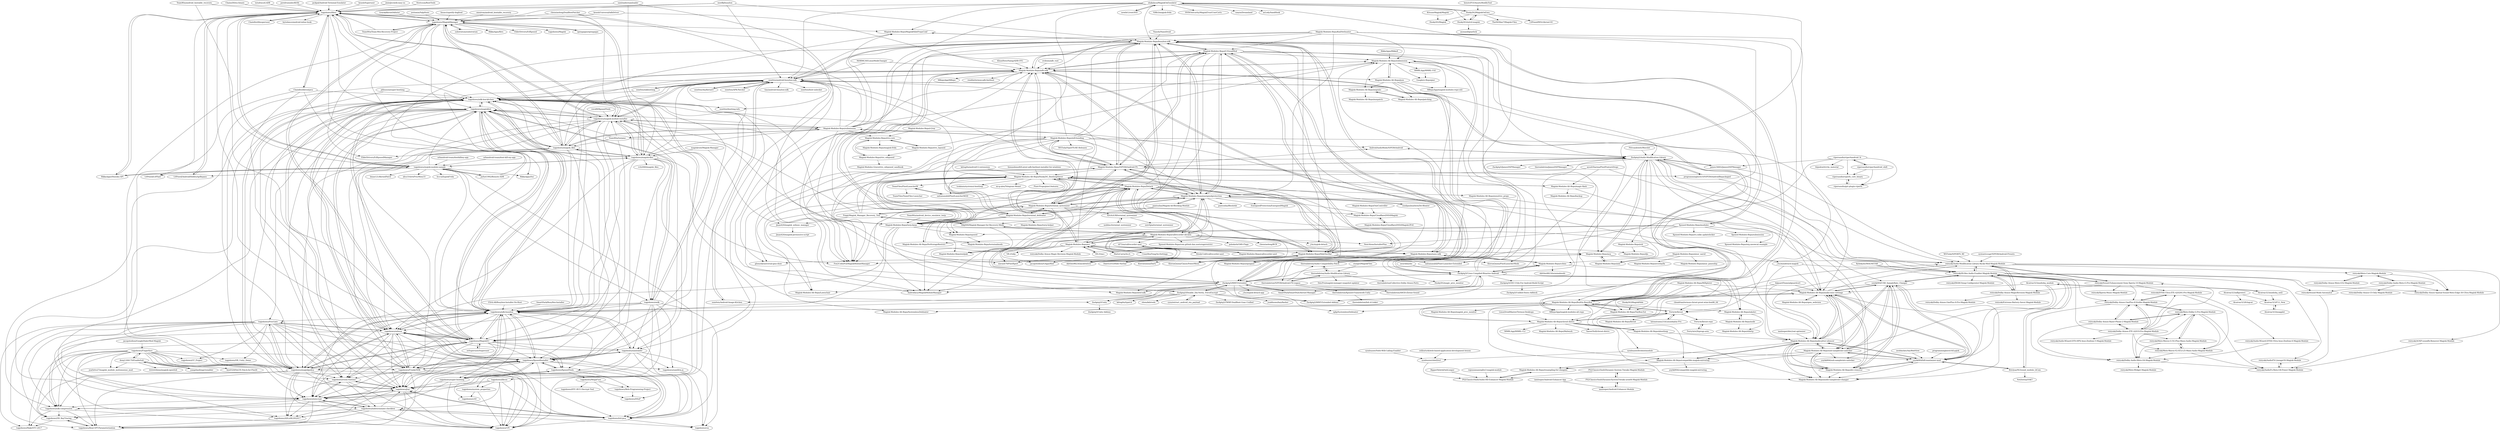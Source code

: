 digraph G {
"JunioJsv/mtk-easy-su" -> "topjohnwu/libsu" ["e"=1]
"Magisk-Modules-Repo/KaliNethunter" -> "FerryAr/lhroot" ["e"=1]
"Magisk-Modules-Repo/KaliNethunter" -> "Magisk-Modules-Repo/G-VisualMod" ["e"=1]
"Magisk-Modules-Repo/KaliNethunter" -> "Magisk-Modules-Repo/busybox-ndk" ["e"=1]
"Magisk-Modules-Repo/KaliNethunter" -> "Magisk-Modules-Repo/ssh" ["e"=1]
"Magisk-Modules-Repo/KaliNethunter" -> "osm0sis/android-busybox-ndk" ["e"=1]
"Magisk-Modules-Repo/KaliNethunter" -> "Magisk-Modules-Alt-Repo/chroot-distro" ["e"=1]
"Magisk-Modules-Repo/KaliNethunter" -> "Magisk-Modules-Alt-Repo/submission" ["e"=1]
"Magisk-Modules-Repo/KaliNethunter" -> "Magisk-Modules-Repo/energizedprotection" ["e"=1]
"Magisk-Modules-Repo/KaliNethunter" -> "Magisk-Modules-Repo/adb-ndk" ["e"=1]
"omnirom/android_bootable_recovery" -> "topjohnwu/MagiskManager" ["e"=1]
"osm0sis/mkbootimg" -> "osm0sis/android-busybox-ndk" ["e"=1]
"osm0sis/mkbootimg" -> "topjohnwu/ndk-box-kitchen" ["e"=1]
"Magisk-Modules-Repo/energizedprotection" -> "Magisk-Modules-Repo/Detach"
"Magisk-Modules-Repo/energizedprotection" -> "Magisk-Modules-Repo/terminal_systemizer"
"Magisk-Modules-Repo/energizedprotection" -> "Magisk-Modules-Repo/G-VisualMod"
"Magisk-Modules-Repo/energizedprotection" -> "Magisk-Modules-Repo/acc"
"Magisk-Modules-Repo/energizedprotection" -> "Magisk-Modules-Repo/terminal_debloater"
"Magisk-Modules-Repo/energizedprotection" -> "Magisk-Modules-Repo/busybox-ndk"
"Magisk-Modules-Repo/energizedprotection" -> "pantsufan/Magisk-Ad-Blocking-Module" ["e"=1]
"Magisk-Modules-Repo/energizedprotection" -> "pantsufan/BlockAds" ["e"=1]
"Magisk-Modules-Repo/energizedprotection" -> "Magisk-Modules-Repo/callrecorder-skvalex"
"Magisk-Modules-Repo/energizedprotection" -> "Magisk-Modules-Repo/CloudflareDNS4Magisk"
"Magisk-Modules-Repo/energizedprotection" -> "sunilpaulmathew/De-Bloater" ["e"=1]
"Magisk-Modules-Repo/energizedprotection" -> "Fox2Code/FoxMagiskModuleManager" ["e"=1]
"Magisk-Modules-Repo/energizedprotection" -> "Magisk-Modules-Repo/ViPER4Android-FX"
"Magisk-Modules-Repo/energizedprotection" -> "EnergizedProtection/EnergizedMagisk"
"Magisk-Modules-Repo/energizedprotection" -> "reiryuki/Hi-Res-Audio-Enabler-Magisk-Module"
"VR-25/acc" -> "Magisk-Modules-Repo/acc" ["e"=1]
"Stericson/RootTools" -> "topjohnwu/libsu" ["e"=1]
"skittles9823/QuickSwitch" -> "Magisk-Modules-Repo/HideNavBar" ["e"=1]
"Magisk-Modules-Repo/MagiskHidePropsConf" -> "Magisk-Modules-Repo/busybox-ndk" ["e"=1]
"SmartPack/SmartPack-Kernel-Manager" -> "Zackptg5/MMT-Extended" ["e"=1]
"Magisk-Modules-Repo/ssh" -> "Magisk-Modules-Repo/ccbins"
"Magisk-Modules-Repo/ssh" -> "Magisk-Modules-Repo/djs"
"Magisk-Modules-Repo/G-VisualMod" -> "Magisk-Modules-Repo/HideNavBar"
"Magisk-Modules-Repo/G-VisualMod" -> "Magisk-Modules-Repo/energizedprotection"
"Magisk-Modules-Repo/G-VisualMod" -> "Magisk-Modules-Repo/adb-ndk"
"Magisk-Modules-Repo/G-VisualMod" -> "Magisk-Modules-Repo/ViPER4Android-FX"
"Magisk-Modules-Repo/G-VisualMod" -> "siavash79/PixelXpert" ["e"=1]
"Magisk-Modules-Repo/G-VisualMod" -> "Magisk-Modules-Repo/busybox-ndk"
"Magisk-Modules-Repo/G-VisualMod" -> "Magisk-Modules-Alt-Repo/submission"
"Magisk-Modules-Repo/G-VisualMod" -> "saitamasahil/Pixel-Launcher-Extended" ["e"=1]
"Magisk-Modules-Repo/G-VisualMod" -> "Zackptg5/Audio-Modification-Library"
"Magisk-Modules-Repo/G-VisualMod" -> "Androidacy/MagiskModuleManager" ["e"=1]
"Magisk-Modules-Repo/G-VisualMod" -> "Magisk-Modules-Repo/twrp-keep"
"Magisk-Modules-Repo/G-VisualMod" -> "skittles9823/QuickSwitch" ["e"=1]
"Magisk-Modules-Repo/G-VisualMod" -> "KieronQuinn/ClassicPowerMenu" ["e"=1]
"Magisk-Modules-Repo/G-VisualMod" -> "Zackptg5/MMT-Extended"
"Magisk-Modules-Repo/G-VisualMod" -> "KieronQuinn/PixelLauncherMods" ["e"=1]
"Magisk-Modules-Repo/v2ray" -> "Magisk-Modules-Repo/riru-core" ["e"=1]
"Magisk-Modules-Repo/submission" -> "topjohnwu/magisk-module-installer"
"Magisk-Modules-Repo/submission" -> "topjohnwu/magiskbot"
"Magisk-Modules-Repo/submission" -> "topjohnwu/magisk_files"
"Magisk-Modules-Repo/submission" -> "osm0sis/android-busybox-ndk"
"Magisk-Modules-Repo/submission" -> "topjohnwu/magisk-files"
"Magisk-Modules-Repo/submission" -> "Magisk-Modules-Repo/adb-ndk"
"Magisk-Modules-Repo/submission" -> "Magisk-Modules-Repo/busybox-ndk"
"Magisk-Modules-Repo/submission" -> "Magisk-Modules-Repo/MagiskHidePropsConf" ["e"=1]
"Magisk-Modules-Repo/submission" -> "Magisk-Modules-Alt-Repo/submission"
"Magisk-Modules-Repo/submission" -> "TeamWin/twrpme" ["e"=1]
"Magisk-Modules-Repo/submission" -> "Zackptg5/MMT-Extended"
"Magisk-Modules-Repo/submission" -> "topjohnwu/libsu"
"Magisk-Modules-Repo/submission" -> "Magisk-Modules-Repo/wifi-bonding"
"Magisk-Modules-Repo/submission" -> "Magisk-Modules-Repo/HideNavBar"
"Magisk-Modules-Repo/submission" -> "Magisk-Modules-Repo/riru-core"
"cyxx/extract_android_ota_payload" -> "Zackptg5/Disable_Dm-Verity_ForceEncrypt" ["e"=1]
"topjohnwu/libsu" -> "Chainfire/libsuperuser" ["e"=1]
"topjohnwu/libsu" -> "topjohnwu/ndk-busybox"
"topjohnwu/libsu" -> "LSPosed/AndroidHiddenApiBypass" ["e"=1]
"topjohnwu/libsu" -> "Chainfire/librootjava" ["e"=1]
"topjohnwu/libsu" -> "topjohnwu/magiskbot"
"topjohnwu/libsu" -> "topjohnwu/zygisk-module-sample"
"topjohnwu/libsu" -> "topjohnwu/MagiskSU"
"topjohnwu/libsu" -> "topjohnwu/ndk-box-kitchen"
"topjohnwu/libsu" -> "RikkaApps/Shizuku-API" ["e"=1]
"topjohnwu/libsu" -> "topjohnwu/magisk-files"
"topjohnwu/libsu" -> "LSPosed/LSPlant" ["e"=1]
"topjohnwu/libsu" -> "topjohnwu/magisk-module-installer"
"topjohnwu/libsu" -> "topjohnwu/MagiskManager"
"topjohnwu/libsu" -> "bytedance/android-inline-hook" ["e"=1]
"topjohnwu/libsu" -> "topjohnwu/selinux"
"urbandroid-team/dont-kill-my-app" -> "topjohnwu/zygisk-module-sample" ["e"=1]
"pantsufan/Magisk-Ad-Blocking-Module" -> "Magisk-Modules-Repo/energizedprotection" ["e"=1]
"pantsufan/Magisk-Ad-Blocking-Module" -> "Rikj000/Magisk-Manager-for-Recovery-Mode" ["e"=1]
"osm0sis/AnyKernel3" -> "osm0sis/android-busybox-ndk" ["e"=1]
"Magisk-Modules-Repo/wifi-bonding" -> "gloeyisk/universal-gms-doze" ["e"=1]
"Magisk-Modules-Repo/wifi-bonding" -> "Magisk-Modules-Repo/ViPER4Android-FX"
"Magisk-Modules-Repo/wifi-bonding" -> "Fox2Code/FoxMagiskModuleManager" ["e"=1]
"Magisk-Modules-Repo/wifi-bonding" -> "Magisk-Modules-Repo/energizedprotection"
"Magisk-Modules-Repo/wifi-bonding" -> "Magisk-Modules-Repo/adb-ndk"
"Magisk-Modules-Repo/wifi-bonding" -> "Magisk-Modules-Repo/busybox-ndk"
"Magisk-Modules-Repo/wifi-bonding" -> "Magisk-Modules-Repo/submission"
"Magisk-Modules-Repo/wifi-bonding" -> "Magisk-Modules-Alt-Repo/audio-misc-settings"
"Magisk-Modules-Repo/wifi-bonding" -> "Androidacy/MagiskModuleManager" ["e"=1]
"Magisk-Modules-Repo/wifi-bonding" -> "Magisk-Modules-Repo/G-VisualMod"
"Magisk-Modules-Repo/wifi-bonding" -> "AndroidAudioMods/ViPER4Android" ["e"=1]
"Magisk-Modules-Repo/wifi-bonding" -> "siavash79/PixelXpert" ["e"=1]
"Magisk-Modules-Repo/wifi-bonding" -> "WSTxda/ViperFX-RE-Releases" ["e"=1]
"Magisk-Modules-Repo/wifi-bonding" -> "Magisk-Modules-Repo/twrp-keep"
"Magisk-Modules-Repo/wifi-bonding" -> "Magisk-Modules-Repo/terminal_debloater"
"Magisk-Modules-Repo/Detach" -> "Magisk-Modules-Alt-Repo/HuskyDG_BootloopSaver"
"Magisk-Modules-Repo/Detach" -> "Magisk-Modules-Repo/energizedprotection"
"Magisk-Modules-Repo/Detach" -> "Magisk-Modules-Repo/callrecorder-skvalex"
"Magisk-Modules-Repo/Detach" -> "Magisk-Modules-Repo/terminal_systemizer"
"Magisk-Modules-Repo/Detach" -> "KieronQuinn/ClassicPowerMenu" ["e"=1]
"Magisk-Modules-Repo/Detach" -> "Magisk-Modules-Repo/twrp-keep"
"Magisk-Modules-Repo/Detach" -> "Magisk-Modules-Alt-Repo/Lawnchair"
"Magisk-Modules-Repo/Detach" -> "HuskyDG/magic_proc_monitor" ["e"=1]
"Magisk-Modules-Repo/Detach" -> "Magisk-Modules-Alt-Repo/SystemlessDebloater" ["e"=1]
"Magisk-Modules-Repo/Detach" -> "Magisk-Modules-Repo/HideNavBar"
"Magisk-Modules-Repo/Detach" -> "Magisk-Modules-Alt-Repo/sensitive_props" ["e"=1]
"Magisk-Modules-Repo/Detach" -> "Fox2Code/FoxMagiskModuleManager" ["e"=1]
"Magisk-Modules-Repo/Detach" -> "j-hc/mindetach-magisk" ["e"=1]
"Magisk-Modules-Repo/Detach" -> "Magisk-Modules-Repo/xmlpak"
"Magisk-Modules-Repo/Detach" -> "Magisk-Modules-Repo/busybox-ndk"
"EXALAB/Busybox-Installer-No-Root" -> "topjohnwu/ndk-busybox" ["e"=1]
"ChainsDD/su-binary" -> "topjohnwu/libsu" ["e"=1]
"Magisk-Modules-Repo/OneController" -> "Magisk-Modules-Repo/CloudflareDNS4Magisk"
"Magisk-Modules-Repo/riru-core" -> "Magisk-Modules-Repo/riru_edxposed"
"Magisk-Modules-Repo/riru-core" -> "Magisk-Modules-Repo/magisk-frida"
"Magisk-Modules-Repo/riru-core" -> "Magisk-Modules-Repo/riru_lsposed"
"RikkaApps/RikkaX" -> "Magisk-Modules-Alt-Repo/submission" ["e"=1]
"Magisk-Modules-Repo/callrecorder-skvalex" -> "chenxiaolong/BCR" ["e"=1]
"Magisk-Modules-Repo/callrecorder-skvalex" -> "Magisk-Modules-Repo/Detach"
"Magisk-Modules-Repo/callrecorder-skvalex" -> "j-hc/zygisk-detach" ["e"=1]
"Magisk-Modules-Repo/callrecorder-skvalex" -> "jacopotediosi/GAppsMod" ["e"=1]
"Magisk-Modules-Repo/callrecorder-skvalex" -> "Magisk-Modules-Repo/energizedprotection"
"Magisk-Modules-Repo/callrecorder-skvalex" -> "Xposed-Modules-Repo/com.github.dan.nostoragerestrict" ["e"=1]
"Magisk-Modules-Repo/callrecorder-skvalex" -> "Rikj000/Magisk-Manager-for-Recovery-Mode"
"Magisk-Modules-Repo/callrecorder-skvalex" -> "Magisk-Modules-Repo/acc"
"Magisk-Modules-Repo/callrecorder-skvalex" -> "Androidacy/MagiskModuleManager" ["e"=1]
"Magisk-Modules-Repo/callrecorder-skvalex" -> "Magisk-Modules-Alt-Repo/NoStorageRestrict" ["e"=1]
"Magisk-Modules-Repo/callrecorder-skvalex" -> "polodarb/GMS-Flags" ["e"=1]
"Magisk-Modules-Repo/callrecorder-skvalex" -> "di72nn/callrecorder-axet"
"Magisk-Modules-Repo/callrecorder-skvalex" -> "Magisk-Modules-Repo/nano-ndk"
"Magisk-Modules-Repo/callrecorder-skvalex" -> "NextAlone/InstallerPlus" ["e"=1]
"Magisk-Modules-Repo/callrecorder-skvalex" -> "siavash79/PixelXpert" ["e"=1]
"Zackptg5/Audio-Modification-Library" -> "Magisk-Modules-Repo/aml"
"Zackptg5/Audio-Modification-Library" -> "reiryuki/Audio-Modification-Library-Ryuki-Mod-Magisk-Module"
"Zackptg5/Audio-Modification-Library" -> "Magisk-Modules-Repo/acp"
"Zackptg5/Audio-Modification-Library" -> "programminghoch10/ViPER4AndroidRepackaged" ["e"=1]
"Zackptg5/Audio-Modification-Library" -> "Magisk-Modules-Repo/ViPER4Android-FX"
"Zackptg5/Audio-Modification-Library" -> "AndroidAudioMods/ViPER4Android" ["e"=1]
"Zackptg5/Audio-Modification-Library" -> "Magisk-Modules-Alt-Repo/audio-misc-settings"
"Zackptg5/Audio-Modification-Library" -> "Magisk-Modules-Alt-Repo/audio-jitter-silencer"
"Zackptg5/Audio-Modification-Library" -> "yzyhk904/USB_SampleRate_Changer"
"Zackptg5/Audio-Modification-Library" -> "Zackptg5/JamesDSPManager" ["e"=1]
"Zackptg5/Audio-Modification-Library" -> "reiryuki/Hi-Res-Audio-Enabler-Magisk-Module"
"Zackptg5/Audio-Modification-Library" -> "james34602/JamesDSPManager" ["e"=1]
"Zackptg5/Audio-Modification-Library" -> "Zackptg5/MMT-Extended-Addons"
"Zackptg5/Audio-Modification-Library" -> "Magisk-Modules-Alt-Repo/usb-samplerate-unlocker"
"Zackptg5/Audio-Modification-Library" -> "therealahrion/JamesDSPManager" ["e"=1]
"Magisk-Modules-Repo/aml" -> "Magisk-Modules-Repo/acp"
"Magisk-Modules-Repo/twrp-keep" -> "Magisk-Modules-Repo/mtd-ndk"
"Magisk-Modules-Repo/twrp-keep" -> "topjohnwu/ndk-box-kitchen"
"Magisk-Modules-Repo/twrp-keep" -> "Magisk-Modules-Repo/xposed"
"Magisk-Modules-Repo/twrp-keep" -> "Magisk-Modules-Repo/zipsigner"
"Magisk-Modules-Repo/twrp-keep" -> "Magisk-Modules-Repo/Detach"
"Magisk-Modules-Repo/twrp-keep" -> "topjohnwu/selinux"
"Magisk-Modules-Repo/twrp-keep" -> "Magisk-Modules-Repo/adb-ndk"
"Magisk-Modules-Repo/twrp-keep" -> "topjohnwu/ndk-busybox"
"Magisk-Modules-Repo/ainur_narsil" -> "Magisk-Modules-Repo/ainur_jamesdsp" ["e"=1]
"Magisk-Modules-Repo/ainur_narsil" -> "Magisk-Modules-Repo/aml"
"Magisk-Modules-Repo/ainur_narsil" -> "Magisk-Modules-Repo/overlayfix"
"topjohnwu/magisk_files" -> "topjohnwu/magisk-module-installer"
"topjohnwu/magisk_files" -> "topjohnwu/magiskbot"
"topjohnwu/magisk_files" -> "topjohnwu/MagiskManager"
"topjohnwu/magisk_files" -> "topjohnwu/magisk-files"
"topjohnwu/magisk_files" -> "topjohnwu/ndk-busybox"
"topjohnwu/magisk_files" -> "topjohnwu/FrankeNDK"
"topjohnwu/magisk_files" -> "topjohnwu/selinux"
"topjohnwu/magisk_files" -> "Magisk-Modules-Repo/submission"
"topjohnwu/magisk_files" -> "topjohnwu/ndk-box-kitchen"
"topjohnwu/magisk_files" -> "topjohnwu/MagiskSU"
"topjohnwu/magisk_files" -> "topjohnwu/libsu"
"topjohnwu/magisk_files" -> "Magisk-Modules-Repo/MagiskHidePropsConf" ["e"=1]
"topjohnwu/magisk_files" -> "osm0sis/android-busybox-ndk"
"topjohnwu/magisk_files" -> "ElderDrivers/EdXposedManager" ["e"=1]
"topjohnwu/magisk_files" -> "topjohnwu/XposedInstaller"
"Magisk-Modules-Repo/riru_edxposed" -> "Magisk-Modules-Repo/riru-core"
"Magisk-Modules-Repo/riru_edxposed" -> "Magisk-Modules-Grave/riru_edxposed_sandhook"
"Magisk-Modules-Repo/ViPER4Android-FX" -> "Zackptg5/Audio-Modification-Library"
"Magisk-Modules-Repo/ViPER4Android-FX" -> "programminghoch10/ViPER4AndroidRepackaged" ["e"=1]
"Magisk-Modules-Repo/ViPER4Android-FX" -> "Magisk-Modules-Repo/HideNavBar"
"Magisk-Modules-Repo/ViPER4Android-FX" -> "Magisk-Modules-Repo/G-VisualMod"
"Magisk-Modules-Repo/ViPER4Android-FX" -> "AndroidAudioMods/ViPER4Android" ["e"=1]
"Magisk-Modules-Repo/ViPER4Android-FX" -> "Fox2Code/FoxMagiskModuleManager" ["e"=1]
"Magisk-Modules-Repo/ViPER4Android-FX" -> "Magisk-Modules-Repo/busybox-ndk"
"Magisk-Modules-Repo/ViPER4Android-FX" -> "Magisk-Modules-Repo/adb-ndk"
"Magisk-Modules-Repo/ViPER4Android-FX" -> "Magisk-Modules-Repo/wifi-bonding"
"Magisk-Modules-Repo/ViPER4Android-FX" -> "Magisk-Modules-Repo/energizedprotection"
"Magisk-Modules-Repo/ViPER4Android-FX" -> "Magisk-Modules-Alt-Repo/HuskyDG_BootloopSaver"
"Magisk-Modules-Repo/ViPER4Android-FX" -> "Magisk-Modules-Repo/terminal_systemizer"
"Magisk-Modules-Repo/ViPER4Android-FX" -> "Magisk-Modules-Repo/acp"
"Magisk-Modules-Repo/ViPER4Android-FX" -> "osm0sis/android-busybox-ndk"
"Magisk-Modules-Repo/ViPER4Android-FX" -> "Magisk-Modules-Repo/terminal_debloater"
"Magisk-Modules-Repo/acc" -> "VR-25/acc" ["e"=1]
"Magisk-Modules-Repo/acc" -> "MatteCarra/AccA" ["e"=1]
"Magisk-Modules-Repo/acc" -> "CrazyBoyFeng/AccSettings" ["e"=1]
"Magisk-Modules-Repo/acc" -> "Magisk-Modules-Repo/energizedprotection"
"Magisk-Modules-Repo/acc" -> "Magisk-Modules-Alt-Repo/HuskyDG_BootloopSaver"
"Magisk-Modules-Repo/acc" -> "VR-25/djs" ["e"=1]
"Magisk-Modules-Repo/acc" -> "Magisk-Modules-Repo/callrecorder-skvalex"
"Magisk-Modules-Repo/acc" -> "Magisk-Modules-Repo/nano-ndk"
"Magisk-Modules-Repo/acc" -> "Magisk-Modules-Repo/djs"
"Magisk-Modules-Repo/acc" -> "Magisk-Modules-Repo/xmlpak"
"Magisk-Modules-Repo/acc" -> "osm0sis/android-busybox-ndk"
"Magisk-Modules-Repo/acc" -> "Magisk-Modules-Repo/acp"
"Magisk-Modules-Repo/acc" -> "Magisk-Modules-Repo/HideNavBar"
"Magisk-Modules-Repo/acc" -> "Magisk-Modules-Repo/Detach"
"Magisk-Modules-Repo/acc" -> "reiryuki/Dolby-Atmos-Magic-Revision-Magisk-Module"
"MatteCarra/AccA" -> "Magisk-Modules-Repo/acc" ["e"=1]
"chenxiaolong/DualBootPatcher" -> "topjohnwu/MagiskManager" ["e"=1]
"chenxiaolong/DualBootPatcher" -> "Zackptg5/Disable_Dm-Verity_ForceEncrypt" ["e"=1]
"chenxiaolong/DualBootPatcher" -> "topjohnwu/magisk-module-installer" ["e"=1]
"Magisk-Modules-Repo/xposed" -> "Magisk-Modules-Repo/terminalmods"
"Pzqqt/Magisk_Manager_Recovery_Tool" -> "Rikj000/Magisk-Manager-for-Recovery-Mode" ["e"=1]
"Pzqqt/Magisk_Manager_Recovery_Tool" -> "Magisk-Modules-Repo/terminal_systemizer" ["e"=1]
"Pzqqt/Magisk_Manager_Recovery_Tool" -> "Magisk-Modules-Alt-Repo/HuskyDG_BootloopSaver" ["e"=1]
"Pzqqt/Magisk_Manager_Recovery_Tool" -> "Magisk-Modules-Repo/ViPER4Android-FX" ["e"=1]
"Pzqqt/Magisk_Manager_Recovery_Tool" -> "Jman420/magisk_selinux_manager" ["e"=1]
"Pzqqt/Magisk_Manager_Recovery_Tool" -> "topjohnwu/magisk-module-installer" ["e"=1]
"Magisk-Modules-Repo/acp" -> "therealahrion/Audio-Compatibility-Patch"
"Magisk-Modules-Repo/acp" -> "Magisk-Modules-Repo/aml"
"Magisk-Modules-Repo/acp" -> "reiryuki/Audio-Modification-Library-Ryuki-Mod-Magisk-Module"
"Magisk-Modules-Repo/acp" -> "Zackptg5/Audio-Modification-Library"
"magiskroot/Magisk-Manager" -> "topjohnwu/magisk-files"
"magiskroot/Magisk-Manager" -> "Jman420/magisk_selinux_manager"
"shakalaca/MagiskOnEmulator" -> "newbit1/rootAVD" ["e"=1]
"shakalaca/MagiskOnEmulator" -> "HuskyDG/MagiskOnEmu"
"shakalaca/MagiskOnEmulator" -> "Zackptg5/Cross-Compiled-Binaries-Android"
"shakalaca/MagiskOnEmulator" -> "ViRb3/magisk-frida" ["e"=1]
"shakalaca/MagiskOnEmulator" -> "topjohnwu/libsu"
"shakalaca/MagiskOnEmulator" -> "NVISOsecurity/MagiskTrustUserCerts" ["e"=1]
"shakalaca/MagiskOnEmulator" -> "HuskyDG/initrd-magisk"
"shakalaca/MagiskOnEmulator" -> "canyie/Dreamland" ["e"=1]
"shakalaca/MagiskOnEmulator" -> "asLody/SandHook" ["e"=1]
"shakalaca/MagiskOnEmulator" -> "Magisk-Modules-Alt-Repo/HuskyDG_BootloopSaver"
"shakalaca/MagiskOnEmulator" -> "Magisk-Modules-Repo/MagiskHidePropsConf" ["e"=1]
"shakalaca/MagiskOnEmulator" -> "osm0sis/android-busybox-ndk"
"shakalaca/MagiskOnEmulator" -> "SmartPack/SmartPack-Kernel-Manager" ["e"=1]
"shakalaca/MagiskOnEmulator" -> "Fox2Code/FoxMagiskModuleManager" ["e"=1]
"shakalaca/MagiskOnEmulator" -> "Magisk-Modules-Repo/busybox-ndk"
"Magisk-Modules-Repo/CloudflareDNS4Magisk-IPv6" -> "Magisk-Modules-Repo/CloudflareDNS4Magisk"
"vipersaudio/viper4android_fx" -> "vipersaudio/viper4android_xhifi"
"vipersaudio/viper4android_fx" -> "vipersaudio/gst-plugin-viperfx"
"vipersaudio/viper4android_fx" -> "vipersaudio/viperfx_core_binary"
"vipersaudio/viper4android_fx" -> "thijsdewitt/v4a_material"
"vipersaudio/viper4android_fx" -> "therealahrion/ViPER4Android-FX-Legacy"
"vipersaudio/viper4android_fx" -> "james34602/JamesDSPManager" ["e"=1]
"Chainfire/librootjava" -> "topjohnwu/libsu" ["e"=1]
"Chainfire/librootjava" -> "topjohnwu/MagiskSU" ["e"=1]
"Chainfire/librootjava" -> "topjohnwu/ndk-box-kitchen" ["e"=1]
"Chainfire/librootjava" -> "topjohnwu/ndk-busybox" ["e"=1]
"Chainfire/librootjava" -> "topjohnwu/magiskpolicy" ["e"=1]
"Magisk-Modules-Repo/CloudflareDNS4Magisk" -> "Magisk-Modules-Repo/CloudflareDNS4Magisk-IPv6"
"Zackptg5/Disable_Dm-Verity_ForceEncrypt" -> "Zackptg5/Unity"
"Zackptg5/Disable_Dm-Verity_ForceEncrypt" -> "Zackptg5/MMT-Extended"
"Zackptg5/Disable_Dm-Verity_ForceEncrypt" -> "osm0sis/Android-Image-Kitchen" ["e"=1]
"Zackptg5/Disable_Dm-Verity_ForceEncrypt" -> "Zackptg5/TWRP-DualBoot-Guac-Unified"
"Zackptg5/Disable_Dm-Verity_ForceEncrypt" -> "jcadduono/lazyflasher" ["e"=1]
"Zackptg5/Disable_Dm-Verity_ForceEncrypt" -> "kdrag0n/tipatch" ["e"=1]
"Zackptg5/Disable_Dm-Verity_ForceEncrypt" -> "cyxx/extract_android_ota_payload" ["e"=1]
"Zackptg5/Disable_Dm-Verity_ForceEncrypt" -> "Zackptg5/Cross-Compiled-Binaries-Android"
"Zackptg5/Disable_Dm-Verity_ForceEncrypt" -> "ehem/kdztools" ["e"=1]
"Zackptg5/Disable_Dm-Verity_ForceEncrypt" -> "Zackptg5/MMT-Extended-Addons"
"Zackptg5/Disable_Dm-Verity_ForceEncrypt" -> "osm0sis/android-busybox-ndk"
"topjohnwu/XposedInstaller" -> "topjohnwu/jtar"
"topjohnwu/XposedInstaller" -> "topjohnwu/XposedTools"
"topjohnwu/XposedInstaller" -> "topjohnwu/selinux"
"topjohnwu/XposedInstaller" -> "topjohnwu/mincrypt"
"topjohnwu/XposedInstaller" -> "topjohnwu/super-bootimg"
"topjohnwu/XposedInstaller" -> "topjohnwu/magiskpolicy"
"topjohnwu/XposedInstaller" -> "topjohnwu/CPI"
"topjohnwu/XposedInstaller" -> "topjohnwu/lz4-java"
"topjohnwu/XposedInstaller" -> "topjohnwu/ndk-busybox"
"topjohnwu/XposedInstaller" -> "topjohnwu/FrankeNDK"
"topjohnwu/XposedInstaller" -> "topjohnwu/ndk-compression"
"topjohnwu/XposedInstaller" -> "topjohnwu/samfirm.js"
"topjohnwu/XposedInstaller" -> "topjohnwu/samloader"
"vipersaudio/viperfx_core_binary" -> "vipersaudio/gst-plugin-viperfx"
"vipersaudio/gst-plugin-viperfx" -> "vipersaudio/viperfx_core_binary"
"Zackptg5/Unity" -> "Zackptg5/Unity-Addons"
"Jman420/magisk_selinux_manager" -> "Jman420/magisk-permissive-script"
"therealahrion/Xposed-Framework-Unity" -> "therealahrion/Init.d-Linker"
"topjohnwu/jtar" -> "topjohnwu/mincrypt"
"topjohnwu/jtar" -> "topjohnwu/CPI"
"topjohnwu/jtar" -> "topjohnwu/Real-OPT-Parameterization"
"topjohnwu/jtar" -> "topjohnwu/ADLxMLDS2017"
"topjohnwu/jtar" -> "topjohnwu/room-runtime"
"topjohnwu/jtar" -> "topjohnwu/lz4-java"
"vipersaudio/viper4android_xhifi" -> "vipersaudio/gst-plugin-viperfx"
"vipersaudio/viper4android_xhifi" -> "vipersaudio/viperfx_core_binary"
"vipersaudio/viper4android_xhifi" -> "vipersaudio/viper4android_fx"
"topjohnwu/ProcGate" -> "topjohnwu/jtar"
"topjohnwu/ProcGate" -> "topjohnwu/mincrypt"
"topjohnwu/ProcGate" -> "topjohnwu/CPI"
"topjohnwu/ProcGate" -> "topjohnwu/ADLxMLDS2017"
"topjohnwu/ProcGate" -> "topjohnwu/room-runtime"
"topjohnwu/ProcGate" -> "topjohnwu/ndk-compression"
"topjohnwu/ProcGate" -> "topjohnwu/Real-OPT-Parameterization"
"topjohnwu/ProcGate" -> "topjohnwu/indeterminate-checkbox"
"topjohnwu/ProcGate" -> "topjohnwu/selinux"
"topjohnwu/ProcGate" -> "topjohnwu/magiskpolicy"
"topjohnwu/ProcGate" -> "topjohnwu/MakeNTU-2017"
"topjohnwu/ProcGate" -> "topjohnwu/GT_Project"
"topjohnwu/ProcGate" -> "topjohnwu/VR_RayTracing"
"topjohnwu/ProcGate" -> "topjohnwu/VR_Unity_Demo"
"topjohnwu/ProcGate" -> "topjohnwu/lz4-java"
"topjohnwu/FrankeNDK" -> "topjohnwu/jtar"
"topjohnwu/FrankeNDK" -> "topjohnwu/mincrypt"
"topjohnwu/FrankeNDK" -> "topjohnwu/CPI"
"topjohnwu/FrankeNDK" -> "topjohnwu/selinux"
"topjohnwu/FrankeNDK" -> "topjohnwu/ndk-box-kitchen"
"topjohnwu/FrankeNDK" -> "topjohnwu/room-runtime"
"topjohnwu/FrankeNDK" -> "topjohnwu/XposedInstaller"
"topjohnwu/FrankeNDK" -> "topjohnwu/ndk-busybox"
"topjohnwu/FrankeNDK" -> "topjohnwu/ADLxMLDS2017"
"topjohnwu/FrankeNDK" -> "topjohnwu/Real-OPT-Parameterization"
"topjohnwu/FrankeNDK" -> "topjohnwu/lz4-java"
"topjohnwu/mincrypt" -> "topjohnwu/jtar"
"topjohnwu/mincrypt" -> "topjohnwu/room-runtime"
"topjohnwu/mincrypt" -> "topjohnwu/CPI"
"topjohnwu/mincrypt" -> "topjohnwu/ndk-compression"
"topjohnwu/mincrypt" -> "topjohnwu/ADLxMLDS2017"
"topjohnwu/mincrypt" -> "topjohnwu/indeterminate-checkbox"
"topjohnwu/mincrypt" -> "topjohnwu/Real-OPT-Parameterization"
"topjohnwu/mincrypt" -> "topjohnwu/VR_RayTracing"
"topjohnwu/ADLxMLDS2017" -> "topjohnwu/Real-OPT-Parameterization"
"Zackptg5/GNU-Utils-For-Android-Build-Script" -> "Zackptg5/Unified-Hosts-Adblock"
"topjohnwu/room-runtime" -> "topjohnwu/mincrypt"
"topjohnwu/room-runtime" -> "topjohnwu/jtar"
"topjohnwu/room-runtime" -> "topjohnwu/CPI"
"topjohnwu/room-runtime" -> "topjohnwu/indeterminate-checkbox"
"topjohnwu/room-runtime" -> "topjohnwu/ADLxMLDS2017"
"samloader/samloader" -> "topjohnwu/samloader" ["e"=1]
"samloader/samloader" -> "topjohnwu/libsu" ["e"=1]
"samloader/samloader" -> "topjohnwu/magisk-files" ["e"=1]
"Magisk-Modules-Repo/HideNavBar" -> "DanGLES3/Hide-Navbar" ["e"=1]
"Magisk-Modules-Repo/HideNavBar" -> "skittles9823/QuickSwitch" ["e"=1]
"Magisk-Modules-Repo/HideNavBar" -> "KieronQuinn/PixelLauncherMods" ["e"=1]
"Magisk-Modules-Repo/HideNavBar" -> "Magisk-Modules-Repo/G-VisualMod"
"Magisk-Modules-Repo/HideNavBar" -> "gloeyisk/universal-gms-doze" ["e"=1]
"Magisk-Modules-Repo/HideNavBar" -> "siavash79/PixelXpert" ["e"=1]
"Magisk-Modules-Repo/HideNavBar" -> "Fox2Code/FoxMagiskModuleManager" ["e"=1]
"Magisk-Modules-Repo/HideNavBar" -> "Magisk-Modules-Repo/ViPER4Android-FX"
"Magisk-Modules-Repo/HideNavBar" -> "Magisk-Modules-Alt-Repo/HuskyDG_BootloopSaver"
"Magisk-Modules-Repo/HideNavBar" -> "Magisk-Modules-Repo/Detach"
"Magisk-Modules-Repo/HideNavBar" -> "KieronQuinn/ClassicPowerMenu" ["e"=1]
"Magisk-Modules-Repo/HideNavBar" -> "saitamasahil/Pixel-Launcher-Extended" ["e"=1]
"Magisk-Modules-Repo/HideNavBar" -> "Magisk-Modules-Repo/busybox-ndk"
"Magisk-Modules-Repo/HideNavBar" -> "KieronQuinn/DarQ" ["e"=1]
"Magisk-Modules-Repo/HideNavBar" -> "jacopotediosi/GAppsMod" ["e"=1]
"SmartPack/BusyBox-Installer" -> "topjohnwu/ndk-busybox" ["e"=1]
"Alcatraz323/audiohq_md2" -> "Alcatraz323/audiohq_module"
"Alcatraz323/audiohq_md2" -> "Alcatraz323/F12_New"
"Alcatraz323/audiohq_module" -> "Alcatraz323/audiohq_md2"
"Alcatraz323/audiohq_module" -> "yzyhk904/hifi-maximizer-mod"
"Alcatraz323/audiohq_module" -> "Magisk-Modules-Alt-Repo/audio-misc-settings"
"Alcatraz323/audiohq_module" -> "Magisk-Modules-Alt-Repo/usb-samplerate-unlocker"
"fawazahmed0/Latest-adb-fastboot-installer-for-windows" -> "Magisk-Modules-Alt-Repo/HuskyDG_BootloopSaver" ["e"=1]
"urbandroid-team/dontkillmy-app" -> "topjohnwu/zygisk-module-sample" ["e"=1]
"TeamWin/android_bootable_recovery" -> "topjohnwu/zygisk-module-sample" ["e"=1]
"TeamWin/android_bootable_recovery" -> "topjohnwu/libsu" ["e"=1]
"FerryAr/lhroot" -> "FerryAr/lhroot-repo"
"FerryAr/lhroot" -> "Magisk-Modules-Alt-Repo/chroot-distro"
"FerryAr/lhroot" -> "Magisk-Modules-Alt-Repo/BuiltIn-BusyBox"
"FerryAr/lhroot" -> "Magisk-Modules-Alt-Repo/lhroot"
"FerryAr/lhroot" -> "lateautumn233/Linuxdeploy-Pro" ["e"=1]
"Zackptg5/Cross-Compiled-Binaries-Android" -> "Zackptg5/MMT-Extended"
"Zackptg5/Cross-Compiled-Binaries-Android" -> "Magisk-Modules-Repo/ccbins"
"Zackptg5/Cross-Compiled-Binaries-Android" -> "Zackptg5/MMT-Extended-Addons"
"Zackptg5/Cross-Compiled-Binaries-Android" -> "Magisk-Modules-Repo/adb-ndk"
"Zackptg5/Cross-Compiled-Binaries-Android" -> "Zackptg5/Unity"
"Zackptg5/Cross-Compiled-Binaries-Android" -> "Zackptg5/Audio-Modification-Library"
"Zackptg5/Cross-Compiled-Binaries-Android" -> "FerryAr/lhroot"
"Zackptg5/Cross-Compiled-Binaries-Android" -> "Zackptg5/GNU-Utils-For-Android-Build-Script"
"Zackptg5/Cross-Compiled-Binaries-Android" -> "HuskyDG/magic_proc_monitor" ["e"=1]
"Zackptg5/Cross-Compiled-Binaries-Android" -> "Magisk-Modules-Alt-Repo/submission"
"Zackptg5/Cross-Compiled-Binaries-Android" -> "topjohnwu/ndk-box-kitchen"
"Zackptg5/Cross-Compiled-Binaries-Android" -> "Magisk-Modules-Alt-Repo/mkshrc"
"Zackptg5/Cross-Compiled-Binaries-Android" -> "Magisk-Modules-Alt-Repo/ToyBox-Ext"
"Zackptg5/Cross-Compiled-Binaries-Android" -> "Magisk-Modules-Repo/busybox-ndk"
"Zackptg5/Cross-Compiled-Binaries-Android" -> "topjohnwu/ndk-busybox"
"evdenis/adb_root" -> "Magisk-Modules-Repo/adb-ndk" ["e"=1]
"KhunHtetzNaing/ADB-OTG" -> "Magisk-Modules-Repo/adb-ndk" ["e"=1]
"Magisk-Modules-Alt-Repo/submission" -> "Magisk-Modules-Alt-Repo/json"
"Magisk-Modules-Alt-Repo/submission" -> "Magisk-Modules-Alt-Repo/migrate"
"Magisk-Modules-Alt-Repo/submission" -> "Magisk-Modules-Repo/adb-ndk"
"Magisk-Modules-Alt-Repo/submission" -> "MRepoApp/magisk-modules-repo-util" ["e"=1]
"Magisk-Modules-Alt-Repo/submission" -> "MMRLApp/MMRL-Util"
"Magisk-Modules-Alt-Repo/submission" -> "Googlers-Repo/gmr"
"Magisk-Modules-Alt-Repo/submission" -> "Xposed-Modules-Repo/modules"
"Magisk-Modules-Alt-Repo/patching" -> "Magisk-Modules-Alt-Repo/migrate"
"hexstr/FGOAssetsModifyTool" -> "HuskyDG/MagiskOnEmu" ["e"=1]
"osm0sis/Android-Image-Kitchen" -> "osm0sis/android-busybox-ndk" ["e"=1]
"Zackptg5/MMT-Extended" -> "Zackptg5/MMT-Extended-Addons"
"Zackptg5/MMT-Extended" -> "Zackptg5/Cross-Compiled-Binaries-Android"
"Zackptg5/MMT-Extended" -> "Zackptg5/Unity"
"Zackptg5/MMT-Extended" -> "Magisk-Modules-Repo/ccbins"
"Zackptg5/MMT-Extended" -> "Zackptg5/Audio-Modification-Library"
"Zackptg5/MMT-Extended" -> "Magisk-Modules-Repo/adb-ndk"
"Zackptg5/MMT-Extended" -> "Magisk-Modules-Repo/busybox-ndk"
"Zackptg5/MMT-Extended" -> "Zackptg5/Disable_Dm-Verity_ForceEncrypt"
"Zackptg5/MMT-Extended" -> "Androidacy/MagiskModuleManager" ["e"=1]
"Zackptg5/MMT-Extended" -> "Magisk-Modules-Alt-Repo/submission"
"Zackptg5/MMT-Extended" -> "SmartPack/SmartPack-Kernel-Manager" ["e"=1]
"Zackptg5/MMT-Extended" -> "Magisk-Modules-Repo/G-VisualMod"
"Zackptg5/MMT-Extended" -> "j-hc/zygisk-detach-app" ["e"=1]
"Zackptg5/MMT-Extended" -> "topjohnwu/magisk-module-installer"
"Zackptg5/MMT-Extended" -> "Magisk-Modules-Repo/mtd-ndk"
"topjohnwu/Fingerface" -> "topjohnwu/mincrypt"
"topjohnwu/Fingerface" -> "topjohnwu/CPI"
"topjohnwu/Fingerface" -> "topjohnwu/jtar"
"topjohnwu/Fingerface" -> "topjohnwu/room-runtime"
"topjohnwu/Fingerface" -> "topjohnwu/ADLxMLDS2017"
"topjohnwu/Fingerface" -> "topjohnwu/MakeNTU-2017"
"topjohnwu/Fingerface" -> "topjohnwu/GT_Project"
"topjohnwu/Fingerface" -> "topjohnwu/Real-OPT-Parameterization"
"topjohnwu/Fingerface" -> "topjohnwu/VR_RayTracing"
"topjohnwu/Fingerface" -> "topjohnwu/VR_Unity_Demo"
"topjohnwu/Fingerface" -> "topjohnwu/FrankeNDK"
"topjohnwu/Fingerface" -> "demj1206170/EnableSoli"
"topjohnwu/Fingerface" -> "topjohnwu/XposedInstaller"
"topjohnwu/Fingerface" -> "jcarletto27/magisk_module_motionsense_mod"
"topjohnwu/Fingerface" -> "topjohnwu/ndk-compression"
"Kyliekyler/MAGNETAR" -> "yzyhk904/hifi-maximizer-mod" ["e"=1]
"Kyliekyler/MAGNETAR" -> "reiryuki/Hi-Res-Audio-Enabler-Magisk-Module" ["e"=1]
"ayush5harma/PixelFeatureDrops" -> "Magisk-Modules-Alt-Repo/HuskyDG_BootloopSaver" ["e"=1]
"ayush5harma/PixelFeatureDrops" -> "reiryuki/Dolby-Atmos-OnePlus-8-Visible-Magisk-Module" ["e"=1]
"ayush5harma/PixelFeatureDrops" -> "Magisk-Modules-Alt-Repo/magic-flash" ["e"=1]
"Grarak/KernelAdiutor" -> "topjohnwu/MagiskManager" ["e"=1]
"Magisk-Modules-Repo/callrecorder-axet" -> "di72nn/callrecorder-axet"
"reiryuki/AudioFX-LineageOS-Magisk-Module" -> "reiryuki/AudioFx-Moto-G8-Power-Magisk-Module"
"Pittvandewitt/Wavelet" -> "Zackptg5/Audio-Modification-Library" ["e"=1]
"di72nn/callrecorder-axet" -> "Magisk-Modules-Repo/callrecorder-axet"
"di72nn/callrecorder-axet" -> "KiralyCraft/callrecorder-axet"
"neoblackxt/AnyWebView" -> "yzyhk904/hifi-maximizer-mod" ["e"=1]
"Rikj000/Magisk-Manager-for-Recovery-Mode" -> "Pzqqt/Magisk_Manager_Recovery_Tool" ["e"=1]
"Rikj000/Magisk-Manager-for-Recovery-Mode" -> "Androidacy/MagiskModuleManager" ["e"=1]
"Rikj000/Magisk-Manager-for-Recovery-Mode" -> "Magisk-Modules-Repo/callrecorder-skvalex"
"demj1206170/EnableSoli" -> "yangzhaofeng/ctenabler" ["e"=1]
"demj1206170/EnableSoli" -> "topjohnwu/Fingerface"
"demj1206170/EnableSoli" -> "jcarletto27/magisk_module_motionsense_mod"
"demj1206170/EnableSoli" -> "hyx0329/VoLTE-Patch-for-Pixel4"
"demj1206170/EnableSoli" -> "AAAAAAlone/magisk-openSoli"
"reiryuki/Moto-Waves-G-5G-Plus-Maxx-Audio-Magisk-Module" -> "reiryuki/Moto-Waves-V2-XT2125-Maxx-Audio-Magisk-Module"
"reiryuki/Moto-Waves-G-5G-Plus-Maxx-Audio-Magisk-Module" -> "reiryuki/Moto-Dolby-G-Pro-Magisk-Module"
"reiryuki/Moto-Waves-G-5G-Plus-Maxx-Audio-Magisk-Module" -> "reiryuki/Dolby-Audio-Moto-G6-Magisk-Module"
"Magisk-Modules-Repo/ccbins" -> "Magisk-Modules-Repo/nano-ndk"
"Magisk-Modules-Repo/ccbins" -> "Zackptg5/Cross-Compiled-Binaries-Android"
"Magisk-Modules-Repo/ccbins" -> "skittles9823/terminalmods"
"Magisk-Modules-Repo/ccbins" -> "Magisk-Modules-Alt-Repo/mkshrc"
"yangzhaofeng/ctenabler" -> "demj1206170/EnableSoli" ["e"=1]
"Alcatraz323/noapplet" -> "Alcatraz323/F12_New"
"topjohnwu/indeterminate-checkbox" -> "topjohnwu/lz4-java"
"topjohnwu/indeterminate-checkbox" -> "topjohnwu/cxx"
"topjohnwu/indeterminate-checkbox" -> "topjohnwu/jtar"
"topjohnwu/indeterminate-checkbox" -> "topjohnwu/CPI"
"topjohnwu/indeterminate-checkbox" -> "topjohnwu/mincrypt"
"topjohnwu/indeterminate-checkbox" -> "topjohnwu/ADLxMLDS2017"
"topjohnwu/indeterminate-checkbox" -> "topjohnwu/Real-OPT-Parameterization"
"topjohnwu/indeterminate-checkbox" -> "topjohnwu/VR_RayTracing"
"Magisk-Modules-Alt-Repo/migrate" -> "Magisk-Modules-Alt-Repo/patching"
"Magisk-Modules-Alt-Repo/migrate" -> "Magisk-Modules-Alt-Repo/mmpatch"
"reiryuki/Moto-Dolby-G-Pro-Magisk-Module" -> "reiryuki/Dolby-Audio-Moto-G6-Magisk-Module"
"reiryuki/Moto-Dolby-G-Pro-Magisk-Module" -> "reiryuki/Moto-Waves-V2-XT2125-Maxx-Audio-Magisk-Module"
"reiryuki/Moto-Dolby-G-Pro-Magisk-Module" -> "reiryuki/AudioFx-Moto-G8-Power-Magisk-Module"
"reiryuki/Moto-Dolby-G-Pro-Magisk-Module" -> "reiryuki/Dolby-Atmos-Razer-Phone-2-Magisk-Module"
"reiryuki/Moto-Dolby-G-Pro-Magisk-Module" -> "reiryuki/Dolby-Atmos-OnePlus-8-Visible-Magisk-Module"
"reiryuki/Moto-Dolby-G-Pro-Magisk-Module" -> "reiryuki/Moto-Waves-G-5G-Plus-Maxx-Audio-Magisk-Module"
"Alcatraz323/F12_New" -> "Alcatraz323/noapplet"
"FerryAr/e2fsprogs-arm" -> "FerryAr/lhroot-repo"
"Alcatraz323/afkprotect" -> "Alcatraz323/fclogcat"
"Alcatraz323/afkprotect" -> "Alcatraz323/F12_New"
"opengapps/opengapps" -> "topjohnwu/MagiskManager" ["e"=1]
"newbit1/rootAVD" -> "shakalaca/MagiskOnEmulator" ["e"=1]
"TeamWin/twrpme" -> "Magisk-Modules-Repo/submission" ["e"=1]
"TeamWin/twrpme" -> "topjohnwu/magisk_files" ["e"=1]
"TeamWin/twrpme" -> "topjohnwu/magisk-module-installer" ["e"=1]
"TeamWin/twrpme" -> "topjohnwu/MagiskSU" ["e"=1]
"TeamWin/twrpme" -> "topjohnwu/magiskbot" ["e"=1]
"TeamWin/twrpme" -> "Magisk-Modules-Repo/twrp-keep" ["e"=1]
"tytydraco/LADB" -> "topjohnwu/libsu" ["e"=1]
"RikkaApps/Shizuku-API" -> "topjohnwu/zygisk-module-sample" ["e"=1]
"RikkaApps/Shizuku-API" -> "topjohnwu/libsu" ["e"=1]
"yzyhk904/USB_SampleRate_Changer" -> "Magisk-Modules-Alt-Repo/usb-samplerate-unlocker"
"yzyhk904/USB_SampleRate_Changer" -> "yzyhk904/hifi-maximizer-mod"
"yzyhk904/USB_SampleRate_Changer" -> "Magisk-Modules-Alt-Repo/audio-misc-settings"
"yzyhk904/USB_SampleRate_Changer" -> "Magisk-Modules-Alt-Repo/audio-jitter-silencer"
"yzyhk904/USB_SampleRate_Changer" -> "Magisk-Modules-Alt-Repo/drc-remover"
"yzyhk904/USB_SampleRate_Changer" -> "yzyhk904/usb-samplerate-unlocker"
"yzyhk904/USB_SampleRate_Changer" -> "Magisk-Modules-Alt-Repo/compatible-magisk-mirroring"
"yzyhk904/USB_SampleRate_Changer" -> "Magisk-Modules-Alt-Repo/audio-samplerate-changer"
"yzyhk904/USB_SampleRate_Changer" -> "reiryuki/Hi-Res-Audio-Enabler-Magisk-Module"
"CrazyBoyFeng/AccSettings" -> "Magisk-Modules-Repo/acc" ["e"=1]
"LSPosed/AndroidHiddenApiBypass" -> "topjohnwu/libsu" ["e"=1]
"rovo89/XposedTools" -> "topjohnwu/magisk-module-installer" ["e"=1]
"neurobin/shc" -> "Zackptg5/Cross-Compiled-Binaries-Android" ["e"=1]
"Magisk-Modules-Repo/riru_lsposed" -> "Magisk-Modules-Repo/riru-core"
"Magisk-Modules-Repo/riru_lsposed" -> "Magisk-Modules-Repo/riru_edxposed"
"Magisk-Modules-Repo/riru_lsposed" -> "Magisk-Modules-Alt-Repo/submission"
"kdrag0n/android12-extensions" -> "Magisk-Modules-Alt-Repo/HuskyDG_BootloopSaver" ["e"=1]
"topjohnwu/magisk-files" -> "topjohnwu/magiskbot"
"topjohnwu/magisk-files" -> "topjohnwu/ndk-busybox"
"topjohnwu/magisk-files" -> "topjohnwu/ondk"
"topjohnwu/magisk-files" -> "topjohnwu/zygisk-module-sample"
"topjohnwu/magisk-files" -> "topjohnwu/magisk_files"
"topjohnwu/magisk-files" -> "topjohnwu/samloader"
"topjohnwu/magisk-files" -> "topjohnwu/selinux"
"topjohnwu/magisk-files" -> "topjohnwu/MagiskSU"
"topjohnwu/magisk-files" -> "topjohnwu/libsu"
"topjohnwu/magisk-files" -> "topjohnwu/ndk-box-kitchen"
"topjohnwu/magisk-files" -> "topjohnwu/XposedInstaller"
"topjohnwu/magisk-files" -> "topjohnwu/magisk-module-installer"
"topjohnwu/magisk-files" -> "Fox2Code/FoxMagiskModuleManager" ["e"=1]
"topjohnwu/magisk-files" -> "vvb2060/magisk_files" ["e"=1]
"topjohnwu/magisk-files" -> "osm0sis/android-busybox-ndk"
"Briclyaz/NLSound_module_QCom" -> "yzyhk904/hifi-maximizer-mod"
"Briclyaz/NLSound_module_QCom" -> "reiryuki/Hi-Res-Audio-Enabler-Magisk-Module"
"Briclyaz/NLSound_module_QCom" -> "NotZeetaa/YAKT" ["e"=1]
"MrBIMC/SELinuxModeChanger" -> "osm0sis/android-busybox-ndk" ["e"=1]
"MrBIMC/SELinuxModeChanger" -> "Magisk-Modules-Repo/adb-ndk" ["e"=1]
"reiryuki/Sound-Enhancement-Sony-Xperia-10-Magisk-Module" -> "reiryuki/Audio-Modification-Library-Ryuki-Mod-Magisk-Module"
"reiryuki/Sound-Enhancement-Sony-Xperia-10-Magisk-Module" -> "reiryuki/Xperia-Music-Magisk-Module"
"reiryuki/Sound-Enhancement-Sony-Xperia-10-Magisk-Module" -> "reiryuki/Hi-Res-Audio-Enabler-Magisk-Module"
"reiryuki/Sound-Enhancement-Sony-Xperia-10-Magisk-Module" -> "reiryuki/DTSX-Ultra-ZTE-A2020G-Pro-Magisk-Module"
"reiryuki/Sound-Enhancement-Sony-Xperia-10-Magisk-Module" -> "reiryuki/Dolby-Atmos-MagicRevision-Magisk-Module"
"reiryuki/Sound-Enhancement-Sony-Xperia-10-Magisk-Module" -> "reiryuki/Dolby-Atmos-OnePlus-8-Visible-Magisk-Module"
"Magisk-Modules-Alt-Repo/json" -> "Magisk-Modules-Alt-Repo/migrate"
"Magisk-Modules-Alt-Repo/json" -> "Magisk-Modules-Alt-Repo/patching"
"Magisk-Modules-Alt-Repo/json" -> "Magisk-Modules-Alt-Repo/submission"
"Magisk-Modules-Alt-Repo/json" -> "Magisk-Modules-Repo/zipsigner"
"Magisk-Modules-Alt-Repo/json" -> "MRepoApp/magisk-modules-repo-util" ["e"=1]
"Magisk-Modules-Alt-Repo/json" -> "MRepoApp/magisk-modules-alt-repo" ["e"=1]
"xeddmc/terminal_systemizer" -> "KreAch3R/terminal_systemizer"
"TeamWin/Team-Win-Recovery-Project" -> "topjohnwu/MagiskManager" ["e"=1]
"TeamWin/Team-Win-Recovery-Project" -> "topjohnwu/libsu" ["e"=1]
"Xposed-Modules-Repo/modules" -> "Xposed-Modules-Repo/submission"
"Xposed-Modules-Repo/modules" -> "Magisk-Modules-Alt-Repo/submission"
"Xposed-Modules-Repo/modules" -> "MRepoApp/magisk-modules-alt-repo" ["e"=1]
"Xposed-Modules-Repo/modules" -> "NextAlone/InstallerPlus" ["e"=1]
"Xposed-Modules-Repo/modules" -> "Magisk-Modules-Repo/xposed"
"Xposed-Modules-Repo/modules" -> "Xposed-Modules-Repo/org.meowcat.example"
"Xposed-Modules-Repo/modules" -> "Androidacy/MagiskModuleManager" ["e"=1]
"Xposed-Modules-Repo/modules" -> "Xposed-Modules-Repo/ru.mike.updatelocker" ["e"=1]
"reiryuki/Audio-Wizard-DTSX-Ultra-Asus-Zenfone-6-Magisk-Module" -> "reiryuki/Dolby-Audio-Moto-G6-Magisk-Module"
"Xposed-Modules-Repo/submission" -> "Xposed-Modules-Repo/org.meowcat.example"
"sunilpaulmathew/De-Bloater" -> "zgfg/SystemlessDebloater" ["e"=1]
"sunilpaulmathew/De-Bloater" -> "Magisk-Modules-Repo/energizedprotection" ["e"=1]
"reiryuki/Dolby-Atmos-Razer-Phone-2-Magisk-Module" -> "reiryuki/Dolby-Atmos-OnePlus-8-Visible-Magisk-Module"
"reiryuki/Dolby-Atmos-Razer-Phone-2-Magisk-Module" -> "reiryuki/Moto-Dolby-G-Pro-Magisk-Module"
"reiryuki/Dolby-Atmos-Razer-Phone-2-Magisk-Module" -> "reiryuki/Dolby-Atmos-ZTE-A2019-Pro-Magisk-Module"
"reiryuki/Dolby-Atmos-Razer-Phone-2-Magisk-Module" -> "reiryuki/Dolby-Audio-Moto-G6-Magisk-Module"
"reiryuki/AudioFx-Moto-G8-Power-Magisk-Module" -> "reiryuki/AudioFX-LineageOS-Magisk-Module"
"rojenzaman/sqlite3-magisk-module" -> "PS2ClassicsVault/Audio-HD-Enhancer-Magisk-Module"
"reiryuki/DTSX-Ultra-ZTE-A2020G-Pro-Magisk-Module" -> "reiryuki/Moto-Waves-V2-XT2125-Maxx-Audio-Magisk-Module"
"reiryuki/DTSX-Ultra-ZTE-A2020G-Pro-Magisk-Module" -> "reiryuki/Dolby-Atmos-OnePlus-8-Visible-Magisk-Module"
"reiryuki/DTSX-Ultra-ZTE-A2020G-Pro-Magisk-Module" -> "reiryuki/Audio-Wizard-DTSX-Ultra-Asus-Zenfone-6-Magisk-Module"
"reiryuki/Dolby-Atmos-ZTE-A2019-Pro-Magisk-Module" -> "reiryuki/Dolby-Atmos-OnePlus-8-Visible-Magisk-Module"
"reiryuki/Dolby-Atmos-ZTE-A2019-Pro-Magisk-Module" -> "reiryuki/Dolby-Atmos-Razer-Phone-2-Magisk-Module"
"reiryuki/Dolby-Atmos-ZTE-A2019-Pro-Magisk-Module" -> "reiryuki/DTSX-Ultra-ZTE-A2020G-Pro-Magisk-Module"
"reiryuki/Dolby-Atmos-ZTE-A2019-Pro-Magisk-Module" -> "reiryuki/Moto-Waves-G-5G-Plus-Maxx-Audio-Magisk-Module"
"reiryuki/Dolby-Atmos-ZTE-A2019-Pro-Magisk-Module" -> "reiryuki/Moto-Waves-V2-XT2125-Maxx-Audio-Magisk-Module"
"reiryuki/Dolby-Atmos-ZTE-A2019-Pro-Magisk-Module" -> "reiryuki/Dolby-Audio-Moto-G6-Magisk-Module"
"reiryuki/Dolby-Atmos-ZTE-A2019-Pro-Magisk-Module" -> "reiryuki/Hi-Res-Audio-Enabler-Magisk-Module"
"reiryuki/Dolby-Atmos-ZTE-A2019-Pro-Magisk-Module" -> "reiryuki/Moto-Dolby-G-Pro-Magisk-Module"
"reiryuki/Dolby-Atmos-ZTE-A2019-Pro-Magisk-Module" -> "reiryuki/Sound-Enhancement-Sony-Xperia-10-Magisk-Module"
"reiryuki/Dolby-Atmos-ZTE-A2019-Pro-Magisk-Module" -> "reiryuki/Audio-Wizard-DTS-HPX-Asus-Zenfone-5-Magisk-Module"
"reiryuki/Hi-Res-Audio-Enabler-Magisk-Module" -> "reiryuki/Audio-Modification-Library-Ryuki-Mod-Magisk-Module"
"reiryuki/Hi-Res-Audio-Enabler-Magisk-Module" -> "reiryuki/Sound-Enhancement-Sony-Xperia-10-Magisk-Module"
"reiryuki/Hi-Res-Audio-Enabler-Magisk-Module" -> "Briclyaz/NLSound_module_QCom"
"reiryuki/Hi-Res-Audio-Enabler-Magisk-Module" -> "reiryuki/Dolby-Atmos-MagicRevision-Magisk-Module"
"reiryuki/Hi-Res-Audio-Enabler-Magisk-Module" -> "reiryuki/Dolby-Atmos-Spatial-Sound-Moto-Edge-30-Ultra-Magisk-Module"
"reiryuki/Hi-Res-Audio-Enabler-Magisk-Module" -> "yzyhk904/USB_SampleRate_Changer"
"reiryuki/Hi-Res-Audio-Enabler-Magisk-Module" -> "reiryuki/Sound-Mods-Automator"
"reiryuki/Hi-Res-Audio-Enabler-Magisk-Module" -> "reiryuki/AudioFX-LineageOS-Magisk-Module"
"reiryuki/Hi-Res-Audio-Enabler-Magisk-Module" -> "reiryuki/ZRAM-Swap-Configurator-Magisk-Module" ["e"=1]
"reiryuki/Dolby-Atmos-OnePlus-8-Visible-Magisk-Module" -> "reiryuki/Dolby-Atmos-Razer-Phone-2-Magisk-Module"
"reiryuki/Dolby-Atmos-OnePlus-8-Visible-Magisk-Module" -> "reiryuki/Dolby-Atmos-ZTE-A2019-Pro-Magisk-Module"
"reiryuki/Dolby-Atmos-OnePlus-8-Visible-Magisk-Module" -> "reiryuki/Moto-Dolby-G-Pro-Magisk-Module"
"reiryuki/Dolby-Atmos-OnePlus-8-Visible-Magisk-Module" -> "reiryuki/DTSX-Ultra-ZTE-A2020G-Pro-Magisk-Module"
"reiryuki/Dolby-Atmos-OnePlus-8-Visible-Magisk-Module" -> "reiryuki/Dolby-Audio-Moto-G6-Magisk-Module"
"reiryuki/Dolby-Audio-Moto-G6-Magisk-Module" -> "reiryuki/AudioFx-Moto-G8-Power-Magisk-Module"
"reiryuki/Dolby-Audio-Moto-G6-Magisk-Module" -> "reiryuki/Moto-Widget-Magisk-Module"
"FerryAr/lhroot-repo" -> "FerryAr/e2fsprogs-arm"
"topjohnwu/lz4-java" -> "topjohnwu/indeterminate-checkbox"
"topjohnwu/lz4-java" -> "topjohnwu/jtar"
"topjohnwu/lz4-java" -> "topjohnwu/cxx"
"topjohnwu/lz4-java" -> "topjohnwu/CPI"
"topjohnwu/samloader" -> "topjohnwu/samfirm.js"
"topjohnwu/samloader" -> "topjohnwu/lz4-java"
"topjohnwu/samloader" -> "topjohnwu/XposedTools"
"topjohnwu/samloader" -> "topjohnwu/XposedInstaller"
"topjohnwu/samloader" -> "topjohnwu/selinux"
"topjohnwu/samloader" -> "topjohnwu/ndk-busybox"
"topjohnwu/samloader" -> "topjohnwu/cxx"
"topjohnwu/samloader" -> "topjohnwu/jtar"
"topjohnwu/libcxx" -> "topjohnwu/lz4-java"
"topjohnwu/libcxx" -> "topjohnwu/indeterminate-checkbox"
"topjohnwu/libcxx" -> "topjohnwu/ndk-box-kitchen"
"topjohnwu/libcxx" -> "topjohnwu/jtar"
"topjohnwu/libcxx" -> "topjohnwu/CPI"
"topjohnwu/libcxx" -> "topjohnwu/mincrypt"
"topjohnwu/libcxx" -> "topjohnwu/system_properties"
"lateautumn233/Linuxdeploy-Pro" -> "FerryAr/lhroot" ["e"=1]
"reiryuki/AOSP-soundfx-Remover-Magisk-Module" -> "reiryuki/AudioFx-Moto-G8-Power-Magisk-Module"
"reiryuki/Moto-Waves-V2-XT2125-Maxx-Audio-Magisk-Module" -> "reiryuki/Moto-Waves-G-5G-Plus-Maxx-Audio-Magisk-Module"
"reiryuki/Moto-Waves-V2-XT2125-Maxx-Audio-Magisk-Module" -> "reiryuki/AudioFx-Moto-G8-Power-Magisk-Module"
"reiryuki/Moto-Waves-V2-XT2125-Maxx-Audio-Magisk-Module" -> "reiryuki/Dolby-Audio-Moto-G6-Magisk-Module"
"KreAch3R/terminal_systemizer" -> "entr0pia/terminal_systemizer"
"KreAch3R/terminal_systemizer" -> "xeddmc/terminal_systemizer"
"reiryuki/Sound-Mods-Automator" -> "reiryuki/AudioFx-Moto-G8-Power-Magisk-Module"
"Magisk-Modules-Alt-Repo/BuiltIn-BusyBox" -> "Magisk-Modules-Alt-Repo/ToyBox-Ext"
"Magisk-Modules-Alt-Repo/BuiltIn-BusyBox" -> "Magisk-Modules-Alt-Repo/chroot-distro"
"Magisk-Modules-Alt-Repo/BuiltIn-BusyBox" -> "Magisk-Modules-Alt-Repo/audio-misc-settings"
"Magisk-Modules-Alt-Repo/BuiltIn-BusyBox" -> "FerryAr/lhroot"
"Magisk-Modules-Alt-Repo/BuiltIn-BusyBox" -> "Magisk-Modules-Alt-Repo/magisk_proc_monitor" ["e"=1]
"Magisk-Modules-Alt-Repo/BuiltIn-BusyBox" -> "Magisk-Modules-Alt-Repo/abootloop" ["e"=1]
"Magisk-Modules-Alt-Repo/BuiltIn-BusyBox" -> "Magisk-Modules-Repo/busybox-ndk"
"Magisk-Modules-Alt-Repo/BuiltIn-BusyBox" -> "Magisk-Modules-Alt-Repo/SystemlessDebloater" ["e"=1]
"Magisk-Modules-Alt-Repo/BuiltIn-BusyBox" -> "zgfg/SystemlessDebloater"
"Magisk-Modules-Alt-Repo/BuiltIn-BusyBox" -> "topjohnwu/ndk-busybox"
"Magisk-Modules-Alt-Repo/BuiltIn-BusyBox" -> "Magisk-Modules-Alt-Repo/mkshrc"
"Magisk-Modules-Alt-Repo/BuiltIn-BusyBox" -> "osm0sis/android-busybox-ndk"
"Magisk-Modules-Alt-Repo/BuiltIn-BusyBox" -> "MRepoApp/magisk-modules-alt-repo" ["e"=1]
"HuskyDG/MagiskOnEmu" -> "HuskyDG/initrd-magisk"
"HuskyDG/MagiskOnEmu" -> "HuskyDG/Magisk"
"HuskyDG/MagiskOnEmu" -> "TheHitMan7/Magisk-Files" ["e"=1]
"HuskyDG/MagiskOnEmu" -> "shakalaca/MagiskOnEmulator"
"HuskyDG/MagiskOnEmu" -> "LSPosed/WSA-Kernel-SU" ["e"=1]
"Magisk-Modules-Alt-Repo/usb-samplerate-unlocker" -> "yzyhk904/USB_SampleRate_Changer"
"Magisk-Modules-Alt-Repo/usb-samplerate-unlocker" -> "Magisk-Modules-Alt-Repo/audio-jitter-silencer"
"Magisk-Modules-Alt-Repo/usb-samplerate-unlocker" -> "Magisk-Modules-Alt-Repo/drc-remover"
"Magisk-Modules-Alt-Repo/usb-samplerate-unlocker" -> "yzyhk904/hifi-maximizer-mod"
"Magisk-Modules-Alt-Repo/usb-samplerate-unlocker" -> "yzyhk904/usb-samplerate-unlocker"
"Magisk-Modules-Alt-Repo/usb-samplerate-unlocker" -> "Magisk-Modules-Alt-Repo/audio-misc-settings"
"Magisk-Modules-Alt-Repo/usb-samplerate-unlocker" -> "Magisk-Modules-Alt-Repo/compatible-magisk-mirroring"
"Magisk-Modules-Alt-Repo/usb-samplerate-unlocker" -> "Magisk-Modules-Alt-Repo/audio-samplerate-changer"
"Magisk-Modules-Alt-Repo/usb-samplerate-unlocker" -> "Magisk-Modules-Alt-Repo/resampling-for-cheapies"
"Magisk-Modules-Alt-Repo/audio-misc-settings" -> "Magisk-Modules-Alt-Repo/audio-jitter-silencer"
"Magisk-Modules-Alt-Repo/audio-misc-settings" -> "yzyhk904/USB_SampleRate_Changer"
"Magisk-Modules-Alt-Repo/audio-misc-settings" -> "yzyhk904/hifi-maximizer-mod"
"Magisk-Modules-Alt-Repo/audio-misc-settings" -> "Magisk-Modules-Alt-Repo/drc-remover"
"Magisk-Modules-Alt-Repo/audio-misc-settings" -> "Magisk-Modules-Alt-Repo/usb-samplerate-unlocker"
"Magisk-Modules-Alt-Repo/audio-misc-settings" -> "Magisk-Modules-Alt-Repo/audio-samplerate-changer"
"Magisk-Modules-Alt-Repo/audio-misc-settings" -> "reiryuki/Audio-Modification-Library-Ryuki-Mod-Magisk-Module"
"Magisk-Modules-Alt-Repo/audio-misc-settings" -> "Magisk-Modules-Alt-Repo/BuiltIn-BusyBox"
"Magisk-Modules-Alt-Repo/audio-misc-settings" -> "Magisk-Modules-Alt-Repo/compatible-magisk-mirroring"
"Magisk-Modules-Alt-Repo/audio-misc-settings" -> "Magisk-Modules-Alt-Repo/open_webview" ["e"=1]
"DanGLES3/Hide-Navbar" -> "Magisk-Modules-Repo/HideNavBar" ["e"=1]
"programminghoch10/ViPER4AndroidRepackaged" -> "Zackptg5/Audio-Modification-Library" ["e"=1]
"programminghoch10/ViPER4AndroidRepackaged" -> "reiryuki/Audio-Modification-Library-Ryuki-Mod-Magisk-Module" ["e"=1]
"Magisk-Modules-Alt-Repo/drc-remover" -> "Magisk-Modules-Alt-Repo/audio-jitter-silencer"
"Magisk-Modules-Alt-Repo/drc-remover" -> "Magisk-Modules-Alt-Repo/usb-samplerate-unlocker"
"Magisk-Modules-Alt-Repo/drc-remover" -> "Magisk-Modules-Alt-Repo/audio-samplerate-changer"
"Magisk-Modules-Alt-Repo/drc-remover" -> "yzyhk904/hifi-maximizer-mod"
"Magisk-Modules-Alt-Repo/drc-remover" -> "Magisk-Modules-Alt-Repo/audio-misc-settings"
"Magisk-Modules-Alt-Repo/drc-remover" -> "yzyhk904/USB_SampleRate_Changer"
"AdguardTeam/adguardcert" -> "Magisk-Modules-Alt-Repo/BuiltIn-BusyBox" ["e"=1]
"AdguardTeam/adguardcert" -> "Magisk-Modules-Alt-Repo/audio-jitter-silencer" ["e"=1]
"AdguardTeam/adguardcert" -> "Magisk-Modules-Alt-Repo/audio-misc-settings" ["e"=1]
"meefik/busybox" -> "Magisk-Modules-Repo/busybox-ndk" ["e"=1]
"meefik/busybox" -> "osm0sis/android-busybox-ndk" ["e"=1]
"meefik/busybox" -> "topjohnwu/libsu" ["e"=1]
"meefik/busybox" -> "topjohnwu/MagiskManager" ["e"=1]
"Magisk-Modules-Alt-Repo/NoStorageRestrict" -> "Magisk-Modules-Alt-Repo/HuskyDG_BootloopSaver" ["e"=1]
"topjohnwu/zygisk-module-sample" -> "topjohnwu/libcxx"
"topjohnwu/zygisk-module-sample" -> "topjohnwu/magisk-files"
"topjohnwu/zygisk-module-sample" -> "topjohnwu/libsu"
"topjohnwu/zygisk-module-sample" -> "jarhot1992/Remote-ADB" ["e"=1]
"topjohnwu/zygisk-module-sample" -> "RikkaApps/Shizuku-API" ["e"=1]
"topjohnwu/zygisk-module-sample" -> "topjohnwu/ondk"
"topjohnwu/zygisk-module-sample" -> "topjohnwu/ndk-busybox"
"topjohnwu/zygisk-module-sample" -> "LSPosed/LSPlant" ["e"=1]
"topjohnwu/zygisk-module-sample" -> "lico-n/ZygiskFrida" ["e"=1]
"topjohnwu/zygisk-module-sample" -> "topjohnwu/magiskbot"
"topjohnwu/zygisk-module-sample" -> "bmax121/KernelPatch" ["e"=1]
"topjohnwu/zygisk-module-sample" -> "LSPosed/AndroidHiddenApiBypass" ["e"=1]
"topjohnwu/zygisk-module-sample" -> "topjohnwu/ndk-box-kitchen"
"topjohnwu/zygisk-module-sample" -> "RikkaApps/Sui" ["e"=1]
"topjohnwu/zygisk-module-sample" -> "abcz316/rwProcMem33" ["e"=1]
"jarhot1992/Remote-ADB" -> "topjohnwu/zygisk-module-sample" ["e"=1]
"jarhot1992/Remote-ADB" -> "Magisk-Modules-Repo/adb-ndk" ["e"=1]
"Magisk-Modules-Alt-Repo/magic-flash" -> "Magisk-Modules-Alt-Repo/HuskyDG_BootloopSaver"
"Magisk-Modules-Alt-Repo/magic-flash" -> "Magisk-Modules-Alt-Repo/audio-misc-settings"
"Magisk-Modules-Alt-Repo/magic-flash" -> "Magisk-Modules-Alt-Repo/backup"
"james34602/JamesDSPManager" -> "Zackptg5/Audio-Modification-Library" ["e"=1]
"james34602/JamesDSPManager" -> "reiryuki/Audio-Modification-Library-Ryuki-Mod-Magisk-Module" ["e"=1]
"osm0sis/android-busybox-ndk" -> "Magisk-Modules-Repo/busybox-ndk"
"osm0sis/android-busybox-ndk" -> "osm0sis/bootimg-info" ["e"=1]
"osm0sis/android-busybox-ndk" -> "topjohnwu/ndk-box-kitchen"
"osm0sis/android-busybox-ndk" -> "Magisk-Modules-Repo/adb-ndk"
"osm0sis/android-busybox-ndk" -> "osm0sis/APK-Patcher" ["e"=1]
"osm0sis/android-busybox-ndk" -> "osm0sis/Android-Image-Kitchen" ["e"=1]
"osm0sis/android-busybox-ndk" -> "topjohnwu/ndk-busybox"
"osm0sis/android-busybox-ndk" -> "tias/android-busybox-ndk"
"osm0sis/android-busybox-ndk" -> "osm0sis/AnyKernel3" ["e"=1]
"osm0sis/android-busybox-ndk" -> "Magisk-Modules-Alt-Repo/BuiltIn-BusyBox"
"osm0sis/android-busybox-ndk" -> "osm0sis/mkbootimg" ["e"=1]
"osm0sis/android-busybox-ndk" -> "topjohnwu/magiskpolicy"
"osm0sis/android-busybox-ndk" -> "osm0sis/boot-unlocker" ["e"=1]
"osm0sis/android-busybox-ndk" -> "topjohnwu/MagiskSU"
"osm0sis/android-busybox-ndk" -> "topjohnwu/magisk-module-installer"
"HuskyDG/initrd-magisk" -> "HuskyDG/MagiskOnEmu"
"HuskyDG/initrd-magisk" -> "axonasif/gearlock" ["e"=1]
"yzyhk904/hifi-maximizer-mod" -> "yzyhk904/USB_SampleRate_Changer"
"yzyhk904/hifi-maximizer-mod" -> "Magisk-Modules-Alt-Repo/usb-samplerate-unlocker"
"yzyhk904/hifi-maximizer-mod" -> "Magisk-Modules-Alt-Repo/audio-jitter-silencer"
"yzyhk904/hifi-maximizer-mod" -> "Magisk-Modules-Alt-Repo/drc-remover"
"yzyhk904/hifi-maximizer-mod" -> "Magisk-Modules-Alt-Repo/audio-misc-settings"
"yzyhk904/hifi-maximizer-mod" -> "Magisk-Modules-Alt-Repo/audio-samplerate-changer"
"yzyhk904/hifi-maximizer-mod" -> "Briclyaz/NLSound_module_QCom"
"seSuperuser/Superuser" -> "topjohnwu/MagiskSU" ["e"=1]
"jacopotediosi/GoogleDialerMod-Magisk" -> "topjohnwu/Fingerface" ["e"=1]
"Magisk-Modules-Alt-Repo/MiXplorer" -> "Magisk-Modules-Alt-Repo/audio-misc-settings" ["e"=1]
"Magisk-Modules-Alt-Repo/MiXplorer" -> "Magisk-Modules-Alt-Repo/Lawnchair" ["e"=1]
"Magisk-Modules-Alt-Repo/MiXplorer" -> "Magisk-Modules-Alt-Repo/audio-jitter-silencer" ["e"=1]
"Magisk-Modules-Alt-Repo/MiXplorer" -> "Magisk-Modules-Alt-Repo/BuiltIn-BusyBox" ["e"=1]
"Magisk-Modules-Alt-Repo/MiXplorer" -> "Magisk-Modules-Alt-Repo/ToyBox-Ext" ["e"=1]
"Magisk-Modules-Alt-Repo/ToyBox-Ext" -> "Magisk-Modules-Alt-Repo/BuiltIn-BusyBox"
"TeamFiles/PixelLauncherM" -> "saitamasahil/PixelLauncherMOD"
"TeamFiles/PixelLauncherM" -> "TeamFiles/TeamFiles-Launcher"
"programminghoch10/Lygisk" -> "yzyhk904/hifi-maximizer-mod" ["e"=1]
"Magisk-Modules-Alt-Repo/HuskyDG_BootloopSaver" -> "TeamFiles/PixelLauncherM"
"Magisk-Modules-Alt-Repo/HuskyDG_BootloopSaver" -> "Magisk-Modules-Alt-Repo/magic-flash"
"Magisk-Modules-Alt-Repo/HuskyDG_BootloopSaver" -> "Fox2Code/FoxMagiskModuleManager" ["e"=1]
"Magisk-Modules-Alt-Repo/HuskyDG_BootloopSaver" -> "Magisk-Modules-Repo/Detach"
"Magisk-Modules-Alt-Repo/HuskyDG_BootloopSaver" -> "KieronQuinn/ClassicPowerMenu" ["e"=1]
"Magisk-Modules-Alt-Repo/HuskyDG_BootloopSaver" -> "Magisk-Modules-Alt-Repo/NoStorageRestrict" ["e"=1]
"Magisk-Modules-Alt-Repo/HuskyDG_BootloopSaver" -> "tsukimio/systemui-bootloop"
"Magisk-Modules-Alt-Repo/HuskyDG_BootloopSaver" -> "mi-g-alex/Telegram-Monet" ["e"=1]
"Magisk-Modules-Alt-Repo/HuskyDG_BootloopSaver" -> "skittles9823/QuickSwitch" ["e"=1]
"Magisk-Modules-Alt-Repo/HuskyDG_BootloopSaver" -> "Magisk-Modules-Repo/xmlpak"
"Magisk-Modules-Alt-Repo/HuskyDG_BootloopSaver" -> "Pixel-Props/pixel.features" ["e"=1]
"Magisk-Modules-Alt-Repo/HuskyDG_BootloopSaver" -> "Magisk-Modules-Repo/acc"
"Magisk-Modules-Alt-Repo/HuskyDG_BootloopSaver" -> "Magisk-Modules-Alt-Repo/Lawnchair"
"Magisk-Modules-Alt-Repo/HuskyDG_BootloopSaver" -> "Magisk-Modules-Repo/HideNavBar"
"Magisk-Modules-Alt-Repo/HuskyDG_BootloopSaver" -> "saitamasahil/PixelLauncherMOD"
"phhusson/super-bootimg" -> "topjohnwu/ndk-box-kitchen" ["e"=1]
"phhusson/super-bootimg" -> "topjohnwu/magiskpolicy" ["e"=1]
"topjohnwu/ondk" -> "topjohnwu/samfirm.js"
"topjohnwu/ondk" -> "topjohnwu/cxx"
"topjohnwu/ondk" -> "topjohnwu/selinux"
"topjohnwu/ondk" -> "topjohnwu/ndk-box-kitchen"
"topjohnwu/ondk" -> "topjohnwu/system_properties"
"topjohnwu/ondk" -> "topjohnwu/crt0"
"topjohnwu/ondk" -> "topjohnwu/ndk-busybox"
"topjohnwu/ondk" -> "topjohnwu/samloader"
"topjohnwu/ondk" -> "topjohnwu/magiskbot"
"topjohnwu/ondk" -> "topjohnwu/mincrypt"
"saitamasahil/PixelLauncherMOD" -> "TeamFiles/PixelLauncherM"
"osm0sis/APK-Patcher" -> "osm0sis/android-busybox-ndk" ["e"=1]
"iamlooper/dex2oat-optimizer" -> "Magisk-Modules-Alt-Repo/audio-jitter-silencer" ["e"=1]
"topjohnwu/MegaFuse" -> "topjohnwu/Web-Programming-Project"
"topjohnwu/MegaFuse" -> "topjohnwu/DSnP"
"topjohnwu/MegaFuse" -> "topjohnwu/HTC-RUU-Decrypt-Tool"
"AndroidAudioMods/ViPER4Android" -> "Zackptg5/Audio-Modification-Library" ["e"=1]
"Magisk-Modules-Alt-Repo/open_webview" -> "Magisk-Modules-Alt-Repo/audio-misc-settings" ["e"=1]
"substratum/substratum" -> "topjohnwu/MagiskManager" ["e"=1]
"Magisk-Modules-Alt-Repo/audio-jitter-silencer" -> "Magisk-Modules-Alt-Repo/audio-misc-settings"
"Magisk-Modules-Alt-Repo/audio-jitter-silencer" -> "Magisk-Modules-Alt-Repo/drc-remover"
"Magisk-Modules-Alt-Repo/audio-jitter-silencer" -> "Magisk-Modules-Alt-Repo/usb-samplerate-unlocker"
"Magisk-Modules-Alt-Repo/audio-jitter-silencer" -> "yzyhk904/hifi-maximizer-mod"
"Magisk-Modules-Alt-Repo/audio-jitter-silencer" -> "yzyhk904/USB_SampleRate_Changer"
"Magisk-Modules-Alt-Repo/audio-jitter-silencer" -> "Magisk-Modules-Alt-Repo/compatible-magisk-mirroring"
"Magisk-Modules-Alt-Repo/audio-jitter-silencer" -> "Magisk-Modules-Alt-Repo/audio-samplerate-changer"
"Magisk-Modules-Alt-Repo/audio-jitter-silencer" -> "Magisk-Modules-Alt-Repo/resampling-for-cheapies"
"Magisk-Modules-Alt-Repo/sensitive_props" -> "Magisk-Modules-Alt-Repo/drc-remover" ["e"=1]
"reiryuki/Moto-Core-Magisk-Module" -> "reiryuki/Dolby-Atmos-Moto-G52-Magisk-Module"
"reiryuki/Moto-Core-Magisk-Module" -> "reiryuki/Dolby-Atmos-Spatial-Sound-Moto-Edge-30-Ultra-Magisk-Module"
"reiryuki/Moto-Core-Magisk-Module" -> "reiryuki/Dolby-Audio-Moto-G-Pro-Magisk-Module"
"reiryuki/Audio-Modification-Library-Ryuki-Mod-Magisk-Module" -> "reiryuki/Hi-Res-Audio-Enabler-Magisk-Module"
"reiryuki/Audio-Modification-Library-Ryuki-Mod-Magisk-Module" -> "reiryuki/AOSP-soundfx-Remover-Magisk-Module"
"reiryuki/Audio-Modification-Library-Ryuki-Mod-Magisk-Module" -> "reiryuki/Sound-Enhancement-Sony-Xperia-10-Magisk-Module"
"reiryuki/Audio-Modification-Library-Ryuki-Mod-Magisk-Module" -> "reiryuki/Dolby-Atmos-MagicRevision-Magisk-Module"
"reiryuki/Audio-Modification-Library-Ryuki-Mod-Magisk-Module" -> "reiryuki/Moto-Core-Magisk-Module"
"reiryuki/Audio-Modification-Library-Ryuki-Mod-Magisk-Module" -> "Magisk-Modules-Alt-Repo/audio-jitter-silencer"
"reiryuki/Audio-Modification-Library-Ryuki-Mod-Magisk-Module" -> "reiryuki/Dolby-Atmos-Spatial-Sound-Moto-Edge-30-Ultra-Magisk-Module"
"symbuzzer/Volte-Wifi-Calling-Enabler" -> "symbuzzer/oled2lcd"
"j-hc/mindetach-magisk" -> "reiryuki/Hi-Res-Audio-Enabler-Magisk-Module" ["e"=1]
"j-hc/mindetach-magisk" -> "Magisk-Modules-Alt-Repo/audio-misc-settings" ["e"=1]
"j-hc/mindetach-magisk" -> "Magisk-Modules-Alt-Repo/audio-jitter-silencer" ["e"=1]
"Magisk-Modules-Alt-Repo/node" -> "Magisk-Modules-Alt-Repo/mkshrc"
"Magisk-Modules-Alt-Repo/node" -> "Magisk-Modules-Alt-Repo/xhhttp"
"Magisk-Modules-Alt-Repo/mkshrc" -> "Magisk-Modules-Alt-Repo/node"
"Magisk-Modules-Alt-Repo/mkshrc" -> "Magisk-Modules-Alt-Repo/xhhttp"
"topjohnwu/samfirm.js" -> "topjohnwu/cxx"
"topjohnwu/samfirm.js" -> "topjohnwu/lz4-java"
"topjohnwu/Web-Programming-Project" -> "topjohnwu/DSnP"
"HuskyDG/MagiskHide" -> "Magisk-Modules-Alt-Repo/ToyBox-Ext" ["e"=1]
"syntaxticsugr/ViPER4Android-Presets" -> "reiryuki/Audio-Modification-Library-Ryuki-Mod-Magisk-Module" ["e"=1]
"Chainfire/libsuperuser" -> "topjohnwu/libsu" ["e"=1]
"topjohnwu/system_properties" -> "topjohnwu/CPI"
"topjohnwu/system_properties" -> "topjohnwu/crt0"
"topjohnwu/MagiskManager" -> "topjohnwu/magisk-module-installer"
"topjohnwu/MagiskManager" -> "topjohnwu/MagiskSU"
"topjohnwu/MagiskManager" -> "topjohnwu/magisk_files"
"topjohnwu/MagiskManager" -> "topjohnwu/libsu"
"topjohnwu/MagiskManager" -> "RikkaApps/Riru" ["e"=1]
"topjohnwu/MagiskManager" -> "Magisk-Modules-Repo/MagiskHidePropsConf" ["e"=1]
"topjohnwu/MagiskManager" -> "ElderDrivers/EdXposedManager" ["e"=1]
"topjohnwu/MagiskManager" -> "ElderDrivers/EdXposed" ["e"=1]
"topjohnwu/MagiskManager" -> "topjohnwu/magiskpolicy"
"topjohnwu/MagiskManager" -> "topjohnwu/ndk-busybox"
"topjohnwu/MagiskManager" -> "topjohnwu/magiskbot"
"topjohnwu/MagiskManager" -> "TeamWin/Team-Win-Recovery-Project" ["e"=1]
"topjohnwu/MagiskManager" -> "substratum/substratum" ["e"=1]
"topjohnwu/MagiskManager" -> "topjohnwu/Magisk" ["e"=1]
"topjohnwu/MagiskManager" -> "opengapps/opengapps" ["e"=1]
"symbuzzer/livebootmodule" -> "symbuzzer/oled2lcd" ["e"=1]
"symbuzzer/livebootmodule" -> "yzyhk904/hifi-maximizer-mod" ["e"=1]
"topjohnwu/magisk-module-installer" -> "topjohnwu/magisk_files"
"topjohnwu/magisk-module-installer" -> "topjohnwu/magiskbot"
"topjohnwu/magisk-module-installer" -> "topjohnwu/MagiskManager"
"topjohnwu/magisk-module-installer" -> "topjohnwu/MagiskSU"
"topjohnwu/magisk-module-installer" -> "Magisk-Modules-Repo/submission"
"topjohnwu/magisk-module-installer" -> "topjohnwu/ndk-busybox"
"topjohnwu/magisk-module-installer" -> "topjohnwu/selinux"
"topjohnwu/magisk-module-installer" -> "topjohnwu/magiskpolicy"
"topjohnwu/magisk-module-installer" -> "topjohnwu/ndk-box-kitchen"
"topjohnwu/magisk-module-installer" -> "osm0sis/android-busybox-ndk"
"topjohnwu/magisk-module-installer" -> "topjohnwu/libsu"
"topjohnwu/magisk-module-installer" -> "Zackptg5/Unity"
"topjohnwu/magisk-module-installer" -> "topjohnwu/magisk-files"
"topjohnwu/magisk-module-installer" -> "topjohnwu/FrankeNDK"
"topjohnwu/magisk-module-installer" -> "topjohnwu/XposedInstaller"
"symbuzzer/oled2lcd" -> "PS2ClassicsVault/Audio-HD-Enhancer-Magisk-Module"
"cheadrian/termux-chroot-proot-wine-box86_64" -> "FerryAr/lhroot" ["e"=1]
"topjohnwu/magiskpolicy" -> "topjohnwu/selinux"
"topjohnwu/magiskpolicy" -> "topjohnwu/MagiskSU"
"topjohnwu/magiskpolicy" -> "topjohnwu/jtar"
"topjohnwu/magiskpolicy" -> "topjohnwu/XposedInstaller"
"topjohnwu/magiskpolicy" -> "topjohnwu/ndk-compression"
"topjohnwu/magiskpolicy" -> "topjohnwu/mincrypt"
"topjohnwu/magiskpolicy" -> "topjohnwu/ProcGate"
"topjohnwu/magiskpolicy" -> "topjohnwu/lz4-java"
"topjohnwu/magiskpolicy" -> "topjohnwu/ndk-busybox"
"topjohnwu/magiskpolicy" -> "topjohnwu/ndk-box-kitchen"
"topjohnwu/magiskpolicy" -> "topjohnwu/ADLxMLDS2017"
"topjohnwu/magiskpolicy" -> "topjohnwu/indeterminate-checkbox"
"topjohnwu/magiskpolicy" -> "topjohnwu/Real-OPT-Parameterization"
"topjohnwu/magiskpolicy" -> "topjohnwu/VR_RayTracing"
"topjohnwu/magiskpolicy" -> "topjohnwu/room-runtime"
"topjohnwu/XposedTools" -> "topjohnwu/super-bootimg"
"topjohnwu/XposedTools" -> "topjohnwu/XposedInstaller"
"topjohnwu/XposedTools" -> "topjohnwu/MegaFuse"
"topjohnwu/XposedTools" -> "topjohnwu/Web-Programming-Project"
"topjohnwu/XposedTools" -> "topjohnwu/DSnP"
"reiryuki/Dolby-Atmos-Moto-G52-Magisk-Module" -> "reiryuki/Moto-Core-Magisk-Module"
"reiryuki/Dolby-Audio-Moto-G-Pro-Magisk-Module" -> "reiryuki/Moto-Core-Magisk-Module"
"reiryuki/Dolby-Audio-Moto-G-Pro-Magisk-Module" -> "reiryuki/Dolby-Atmos-Spatial-Sound-Moto-Edge-30-Ultra-Magisk-Module"
"reiryuki/Dolby-Audio-Moto-G-Pro-Magisk-Module" -> "reiryuki/Dolby-Atmos-UI-Only-Magisk-Module"
"reiryuki/Dolby-Audio-Moto-G-Pro-Magisk-Module" -> "reiryuki/Sound-Mods-Automator"
"topjohnwu/selinux" -> "topjohnwu/mincrypt"
"topjohnwu/selinux" -> "topjohnwu/jtar"
"topjohnwu/selinux" -> "topjohnwu/magiskpolicy"
"topjohnwu/selinux" -> "topjohnwu/ndk-box-kitchen"
"topjohnwu/selinux" -> "topjohnwu/ndk-busybox"
"topjohnwu/selinux" -> "topjohnwu/XposedInstaller"
"topjohnwu/selinux" -> "topjohnwu/FrankeNDK"
"topjohnwu/selinux" -> "topjohnwu/ndk-compression"
"topjohnwu/selinux" -> "topjohnwu/MagiskSU"
"topjohnwu/selinux" -> "topjohnwu/lz4-java"
"topjohnwu/selinux" -> "topjohnwu/room-runtime"
"topjohnwu/selinux" -> "topjohnwu/ProcGate"
"topjohnwu/selinux" -> "topjohnwu/magiskbot"
"topjohnwu/selinux" -> "topjohnwu/CPI"
"topjohnwu/selinux" -> "topjohnwu/XposedTools"
"reiryuki/Dolby-Atmos-MagicRevision-Magisk-Module" -> "reiryuki/Audio-Modification-Library-Ryuki-Mod-Magisk-Module"
"reiryuki/Dolby-Atmos-MagicRevision-Magisk-Module" -> "reiryuki/Extreme-Battery-Saver-Magisk-Module"
"reiryuki/Dolby-Atmos-MagicRevision-Magisk-Module" -> "reiryuki/Hi-Res-Audio-Enabler-Magisk-Module"
"reiryuki/Dolby-Atmos-MagicRevision-Magisk-Module" -> "reiryuki/Dolby-Atmos-OnePlus-9-Pro-Magisk-Module"
"topjohnwu/magiskbot" -> "topjohnwu/selinux"
"topjohnwu/magiskbot" -> "topjohnwu/ndk-busybox"
"topjohnwu/magiskbot" -> "topjohnwu/MagiskSU"
"topjohnwu/magiskbot" -> "topjohnwu/magiskpolicy"
"topjohnwu/magiskbot" -> "topjohnwu/magisk-files"
"topjohnwu/magiskbot" -> "topjohnwu/mincrypt"
"topjohnwu/magiskbot" -> "topjohnwu/jtar"
"topjohnwu/magiskbot" -> "topjohnwu/ndk-box-kitchen"
"topjohnwu/magiskbot" -> "topjohnwu/XposedInstaller"
"topjohnwu/magiskbot" -> "topjohnwu/magisk-module-installer"
"topjohnwu/magiskbot" -> "topjohnwu/FrankeNDK"
"topjohnwu/magiskbot" -> "topjohnwu/ondk"
"topjohnwu/magiskbot" -> "topjohnwu/magisk_files"
"topjohnwu/magiskbot" -> "topjohnwu/room-runtime"
"topjohnwu/magiskbot" -> "topjohnwu/ProcGate"
"Magisk-Modules-Alt-Repo/compatible-magisk-mirroring" -> "Magisk-Modules-Alt-Repo/audio-jitter-silencer"
"Magisk-Modules-Alt-Repo/compatible-magisk-mirroring" -> "yzyhk904/compatible-magisk-mirroring"
"Magisk-Modules-Alt-Repo/compatible-magisk-mirroring" -> "Magisk-Modules-Alt-Repo/resampling-for-cheapies"
"jaredrummler/KtSh" -> "topjohnwu/libsu" ["e"=1]
"Magisk-Modules-Alt-Repo/abootloop" -> "Magisk-Modules-Alt-Repo/audio-jitter-silencer" ["e"=1]
"Magisk-Modules-Alt-Repo/abootloop" -> "Magisk-Modules-Alt-Repo/audio-samplerate-changer" ["e"=1]
"Magisk-Modules-Alt-Repo/abootloop" -> "reiryuki/Audio-Modification-Library-Ryuki-Mod-Magisk-Module" ["e"=1]
"yeriomin/YalpStore" -> "topjohnwu/MagiskManager" ["e"=1]
"LinuxDroidMaster/Termux-Desktops" -> "Magisk-Modules-Alt-Repo/chroot-distro" ["e"=1]
"KitsuneMagisk/Magisk" -> "HuskyDG/Magisk" ["e"=1]
"Magisk-Modules-Alt-Repo/chroot-distro" -> "FerryAr/lhroot"
"Magisk-Modules-Alt-Repo/chroot-distro" -> "Magisk-Modules-Alt-Repo/BuiltIn-BusyBox"
"Magisk-Modules-Alt-Repo/chroot-distro" -> "YasserNull/chroot-distro"
"Magisk-Modules-Alt-Repo/chroot-distro" -> "Magisk-Modules-Alt-Repo/audio-samplerate-changer"
"Magisk-Modules-Alt-Repo/chroot-distro" -> "Magisk-Modules-Alt-Repo/compatible-magisk-mirroring"
"Magisk-Modules-Alt-Repo/chroot-distro" -> "MMRLApp/MMRL-CLI"
"Magisk-Modules-Alt-Repo/chroot-distro" -> "symbuzzer/livebootmodule" ["e"=1]
"Magisk-Modules-Alt-Repo/chroot-distro" -> "Magisk-Modules-Alt-Repo/Malwack" ["e"=1]
"Magisk-Modules-Alt-Repo/chroot-distro" -> "Magisk-Modules-Alt-Repo/abootloop" ["e"=1]
"stangri/MagiskFiles" -> "therealahrion/Audio-Modification-Library" ["e"=1]
"Nanolx/NanoDroid" -> "Magisk-Modules-Repo/busybox-ndk" ["e"=1]
"topjohnwu/MagiskSU" -> "topjohnwu/magiskpolicy"
"topjohnwu/MagiskSU" -> "topjohnwu/selinux"
"topjohnwu/MagiskSU" -> "topjohnwu/ndk-busybox"
"topjohnwu/MagiskSU" -> "topjohnwu/XposedInstaller"
"topjohnwu/MagiskSU" -> "topjohnwu/magiskbot"
"topjohnwu/MagiskSU" -> "topjohnwu/jtar"
"topjohnwu/MagiskSU" -> "topjohnwu/XposedTools"
"topjohnwu/MagiskSU" -> "topjohnwu/ndk-box-kitchen"
"topjohnwu/MagiskSU" -> "topjohnwu/FrankeNDK"
"topjohnwu/MagiskSU" -> "seSuperuser/Superuser" ["e"=1]
"topjohnwu/MagiskSU" -> "topjohnwu/super-bootimg"
"topjohnwu/MagiskSU" -> "topjohnwu/ndk-compression"
"topjohnwu/MagiskSU" -> "topjohnwu/MagiskManager"
"topjohnwu/MagiskSU" -> "topjohnwu/samloader"
"topjohnwu/MagiskSU" -> "topjohnwu/mincrypt"
"topjohnwu/super-bootimg" -> "topjohnwu/XposedTools"
"topjohnwu/super-bootimg" -> "topjohnwu/jtar"
"topjohnwu/super-bootimg" -> "topjohnwu/CPI"
"topjohnwu/super-bootimg" -> "topjohnwu/XposedInstaller"
"topjohnwu/super-bootimg" -> "topjohnwu/ndk-compression"
"RipperHybrid/AshLooper" -> "PS2ClassicsVault/Audio-HD-Enhancer-Magisk-Module" ["e"=1]
"celilozturk/web-based-application-development-lesson" -> "symbuzzer/oled2lcd"
"MMRLApp/MMRL-Util" -> "Googlers-Repo/gmr"
"jackpal/Android-Terminal-Emulator" -> "topjohnwu/libsu" ["e"=1]
"Magisk-Modules-Repo/terminal_systemizer" -> "Magisk-Modules-Repo/terminal_debloater"
"Magisk-Modules-Repo/terminal_systemizer" -> "KreAch3R/terminal_systemizer"
"Magisk-Modules-Repo/terminal_systemizer" -> "Magisk-Modules-Repo/busybox-ndk"
"Magisk-Modules-Repo/terminal_systemizer" -> "Magisk-Modules-Repo/adb-ndk"
"Magisk-Modules-Repo/terminal_systemizer" -> "Magisk-Modules-Repo/Detach"
"Magisk-Modules-Repo/terminal_systemizer" -> "Magisk-Modules-Repo/energizedprotection"
"Magisk-Modules-Repo/terminal_systemizer" -> "Pzqqt/Magisk_Manager_Recovery_Tool" ["e"=1]
"Magisk-Modules-Repo/terminal_systemizer" -> "osm0sis/android-busybox-ndk"
"Magisk-Modules-Repo/terminal_systemizer" -> "Magisk-Modules-Repo/CloudflareDNS4Magisk"
"Magisk-Modules-Repo/terminal_systemizer" -> "Magisk-Modules-Repo/ViPER4Android-FX"
"Magisk-Modules-Repo/terminal_systemizer" -> "Androidacy/MagiskModuleManager" ["e"=1]
"Magisk-Modules-Repo/terminal_systemizer" -> "Magisk-Modules-Repo/twrp-keep"
"Magisk-Modules-Repo/terminal_systemizer" -> "Magisk-Modules-Alt-Repo/BuiltIn-BusyBox"
"Magisk-Modules-Repo/terminal_systemizer" -> "Magisk-Modules-Repo/xmlpak"
"Magisk-Modules-Repo/terminal_systemizer" -> "Magisk-Modules-Repo/xposed"
"koush/Superuser" -> "topjohnwu/libsu" ["e"=1]
"TeamWin/android_device_emulator_twrp" -> "Magisk-Modules-Repo/twrp-keep" ["e"=1]
"Magisk-Modules-Repo/terminal_debloater" -> "Magisk-Modules-Repo/terminal_systemizer"
"Magisk-Modules-Repo/terminal_debloater" -> "Magisk-Modules-Repo/terminalmods"
"Magisk-Modules-Repo/terminal_debloater" -> "Magisk-Modules-Repo/xposed"
"Magisk-Modules-Repo/terminal_debloater" -> "Magisk-Modules-Repo/energizedprotection"
"Magisk-Modules-Repo/terminal_debloater" -> "Zackptg5/Audio-Modification-Library"
"Magisk-Modules-Repo/terminal_debloater" -> "Magisk-Modules-Repo/twrp-keep"
"Magisk-Modules-Repo/terminal_debloater" -> "Magisk-Modules-Repo/adb-ndk"
"Magisk-Modules-Repo/terminal_debloater" -> "Magisk-Modules-Repo/twrp-helper"
"therealahrion/Audio-Compatibility-Patch" -> "Magisk-Modules-Repo/acp"
"therealahrion/Audio-Compatibility-Patch" -> "therealahrion/Audio-Modification-Library"
"WSTxda/ViPERFX_RE" -> "reiryuki/Audio-Modification-Library-Ryuki-Mod-Magisk-Module" ["e"=1]
"PS2ClassicsVault/Audio-HD-Enhancer-Magisk-Module" -> "Magisk-Modules-Alt-Repo/resampling-for-cheapies"
"therealahrion/Audio-Modification-Library" -> "DeicPro/magisk-manager-snapshot-updater" ["e"=1]
"therealahrion/Audio-Modification-Library" -> "therealahrion/Audio-Compatibility-Patch"
"therealahrion/Audio-Modification-Library" -> "therealahrion/Collective-Dolby-Atmos-Ports"
"therealahrion/Audio-Modification-Library" -> "therealahrion/ViPER4Android-FX-Legacy"
"therealahrion/ViPER4Android-FX-Legacy" -> "therealahrion/Audio-Modification-Library"
"therealahrion/ViPER4Android-FX-Legacy" -> "therealahrion/Audio-Compatibility-Patch"
"therealahrion/ViPER4Android-FX-Legacy" -> "therealahrion/AM3D-Zirene-Sound"
"therealahrion/ViPER4Android-FX-Legacy" -> "therealahrion/Xposed-Framework-Unity"
"Magisk-Modules-Alt-Repo/resampling-for-cheapies" -> "PS2ClassicsVault/Audio-HD-Enhancer-Magisk-Module"
"PS2ClassicsVault/Dynamic-System-Tweaks-Magisk-Module" -> "PS2ClassicsVault/DynamicSystemTweaks-arm64-Magisk-Module"
"PS2ClassicsVault/Dynamic-System-Tweaks-Magisk-Module" -> "PS2ClassicsVault/Audio-HD-Enhancer-Magisk-Module"
"iamlooper/Android-Enhancer-Module" -> "PS2ClassicsVault/DynamicSystemTweaks-arm64-Magisk-Module"
"iamlooper/Android-Enhancer-App" -> "iamlooper/Android-Enhancer-Module"
"topjohnwu/ndk-compression" -> "topjohnwu/Real-OPT-Parameterization"
"topjohnwu/ndk-compression" -> "topjohnwu/VR_RayTracing"
"topjohnwu/ndk-compression" -> "topjohnwu/CPI"
"topjohnwu/ndk-compression" -> "topjohnwu/MakeNTU-2017"
"koush/UniversalAdbDriver" -> "topjohnwu/MagiskManager" ["e"=1]
"koush/UniversalAdbDriver" -> "Magisk-Modules-Repo/adb-ndk" ["e"=1]
"Magisk-Modules-Repo/busybox-ndk" -> "osm0sis/android-busybox-ndk"
"Magisk-Modules-Repo/busybox-ndk" -> "Magisk-Modules-Repo/adb-ndk"
"Magisk-Modules-Repo/busybox-ndk" -> "Magisk-Modules-Repo/MagiskHidePropsConf" ["e"=1]
"Magisk-Modules-Repo/busybox-ndk" -> "Magisk-Modules-Alt-Repo/BuiltIn-BusyBox"
"Magisk-Modules-Repo/busybox-ndk" -> "Fox2Code/FoxMagiskModuleManager" ["e"=1]
"Magisk-Modules-Repo/busybox-ndk" -> "Magisk-Modules-Repo/terminal_systemizer"
"Magisk-Modules-Repo/busybox-ndk" -> "Magisk-Modules-Repo/nano-ndk"
"Magisk-Modules-Repo/busybox-ndk" -> "gloeyisk/universal-gms-doze" ["e"=1]
"Magisk-Modules-Repo/busybox-ndk" -> "Magisk-Modules-Repo/energizedprotection"
"Magisk-Modules-Repo/busybox-ndk" -> "Zackptg5/MMT-Extended"
"Magisk-Modules-Repo/busybox-ndk" -> "RikkaApps/Sui" ["e"=1]
"Magisk-Modules-Repo/busybox-ndk" -> "Magisk-Modules-Repo/G-VisualMod"
"Magisk-Modules-Repo/busybox-ndk" -> "Magisk-Modules-Repo/ViPER4Android-FX"
"Magisk-Modules-Repo/busybox-ndk" -> "j-hc/zygisk-detach" ["e"=1]
"Magisk-Modules-Repo/busybox-ndk" -> "Zackptg5/Audio-Modification-Library"
"Magisk-Modules-Repo/adb-ndk" -> "Magisk-Modules-Repo/busybox-ndk"
"Magisk-Modules-Repo/adb-ndk" -> "osm0sis/android-busybox-ndk"
"Magisk-Modules-Repo/adb-ndk" -> "Magisk-Modules-Alt-Repo/submission"
"Magisk-Modules-Repo/adb-ndk" -> "Magisk-Modules-Repo/nano-ndk"
"Magisk-Modules-Repo/adb-ndk" -> "topjohnwu/ndk-busybox"
"Magisk-Modules-Repo/adb-ndk" -> "Magisk-Modules-Repo/terminal_systemizer"
"Magisk-Modules-Repo/adb-ndk" -> "Magisk-Modules-Repo/G-VisualMod"
"Magisk-Modules-Repo/adb-ndk" -> "Zackptg5/Cross-Compiled-Binaries-Android"
"Magisk-Modules-Repo/adb-ndk" -> "Zackptg5/MMT-Extended"
"Magisk-Modules-Repo/adb-ndk" -> "Magisk-Modules-Repo/twrp-keep"
"Magisk-Modules-Repo/adb-ndk" -> "Magisk-Modules-Alt-Repo/json"
"Magisk-Modules-Repo/adb-ndk" -> "MRepoApp/MRepo" ["e"=1]
"Magisk-Modules-Repo/adb-ndk" -> "topjohnwu/ndk-box-kitchen"
"Magisk-Modules-Repo/adb-ndk" -> "Magisk-Modules-Repo/ViPER4Android-FX"
"Magisk-Modules-Repo/adb-ndk" -> "rendiix/termux-adb-fastboot" ["e"=1]
"linuxct/spotify-dogfood" -> "topjohnwu/MagiskManager" ["e"=1]
"Magisk-Modules-Repo/nano-ndk" -> "Magisk-Modules-Repo/ccbins"
"Magisk-Modules-Repo/nano-ndk" -> "Magisk-Modules-Repo/zipsigner"
"Magisk-Modules-Repo/nano-ndk" -> "Magisk-Modules-Repo/mtd-ndk"
"Magisk-Modules-Repo/nano-ndk" -> "Magisk-Modules-Repo/adb-ndk"
"topjohnwu/ndk-busybox" -> "topjohnwu/selinux"
"topjohnwu/ndk-busybox" -> "topjohnwu/ndk-box-kitchen"
"topjohnwu/ndk-busybox" -> "topjohnwu/XposedInstaller"
"topjohnwu/ndk-busybox" -> "topjohnwu/FrankeNDK"
"topjohnwu/ndk-busybox" -> "topjohnwu/jtar"
"topjohnwu/ndk-busybox" -> "topjohnwu/MagiskSU"
"topjohnwu/ndk-busybox" -> "topjohnwu/mincrypt"
"topjohnwu/ndk-busybox" -> "topjohnwu/magiskbot"
"topjohnwu/ndk-busybox" -> "topjohnwu/magiskpolicy"
"topjohnwu/ndk-busybox" -> "topjohnwu/XposedTools"
"topjohnwu/ndk-busybox" -> "topjohnwu/samloader"
"topjohnwu/ndk-busybox" -> "topjohnwu/room-runtime"
"topjohnwu/ndk-busybox" -> "topjohnwu/super-bootimg"
"topjohnwu/ndk-busybox" -> "topjohnwu/lz4-java"
"topjohnwu/ndk-busybox" -> "topjohnwu/ProcGate"
"PS2ClassicsVault/DynamicSystemTweaks-arm64-Magisk-Module" -> "PS2ClassicsVault/Dynamic-System-Tweaks-Magisk-Module"
"PS2ClassicsVault/DynamicSystemTweaks-arm64-Magisk-Module" -> "iamlooper/Android-Enhancer-Module"
"topjohnwu/ndk-box-kitchen" -> "topjohnwu/selinux"
"topjohnwu/ndk-box-kitchen" -> "topjohnwu/ndk-busybox"
"topjohnwu/ndk-box-kitchen" -> "topjohnwu/FrankeNDK"
"topjohnwu/ndk-box-kitchen" -> "topjohnwu/jtar"
"topjohnwu/ndk-box-kitchen" -> "topjohnwu/mincrypt"
"topjohnwu/ndk-box-kitchen" -> "topjohnwu/XposedInstaller"
"topjohnwu/ndk-box-kitchen" -> "topjohnwu/magiskpolicy"
"topjohnwu/ndk-box-kitchen" -> "topjohnwu/ndk-compression"
"topjohnwu/ndk-box-kitchen" -> "topjohnwu/room-runtime"
"topjohnwu/ndk-box-kitchen" -> "topjohnwu/CPI"
"topjohnwu/ndk-box-kitchen" -> "topjohnwu/ondk"
"topjohnwu/ndk-box-kitchen" -> "topjohnwu/MagiskSU"
"topjohnwu/ndk-box-kitchen" -> "topjohnwu/magiskbot"
"topjohnwu/ndk-box-kitchen" -> "osm0sis/bootimg-info" ["e"=1]
"topjohnwu/ndk-box-kitchen" -> "topjohnwu/lz4-java"
"topjohnwu/Real-OPT-Parameterization" -> "topjohnwu/VR_RayTracing"
"topjohnwu/VR_RayTracing" -> "topjohnwu/Real-OPT-Parameterization"
"topjohnwu/VR_RayTracing" -> "topjohnwu/MakeNTU-2017"
"JunioJsv/mtk-easy-su" ["l"="-56.595,11.879", "c"=883]
"topjohnwu/libsu" ["l"="-56.276,9.584"]
"Magisk-Modules-Repo/KaliNethunter" ["l"="-47.121,-25.598", "c"=70]
"FerryAr/lhroot" ["l"="-56.193,9.767"]
"Magisk-Modules-Repo/G-VisualMod" ["l"="-56.283,9.715"]
"Magisk-Modules-Repo/busybox-ndk" ["l"="-56.256,9.714"]
"Magisk-Modules-Repo/ssh" ["l"="-56.122,9.755"]
"osm0sis/android-busybox-ndk" ["l"="-56.237,9.657"]
"Magisk-Modules-Alt-Repo/chroot-distro" ["l"="-56.242,9.806"]
"Magisk-Modules-Alt-Repo/submission" ["l"="-56.322,9.668"]
"Magisk-Modules-Repo/energizedprotection" ["l"="-56.278,9.766"]
"Magisk-Modules-Repo/adb-ndk" ["l"="-56.272,9.689"]
"omnirom/android_bootable_recovery" ["l"="-55.263,11.915", "c"=427]
"topjohnwu/MagiskManager" ["l"="-56.276,9.552"]
"osm0sis/mkbootimg" ["l"="-55.377,11.957", "c"=427]
"topjohnwu/ndk-box-kitchen" ["l"="-56.215,9.598"]
"Magisk-Modules-Repo/Detach" ["l"="-56.247,9.76"]
"Magisk-Modules-Repo/terminal_systemizer" ["l"="-56.273,9.743"]
"Magisk-Modules-Repo/acc" ["l"="-56.224,9.764"]
"Magisk-Modules-Repo/terminal_debloater" ["l"="-56.313,9.735"]
"pantsufan/Magisk-Ad-Blocking-Module" ["l"="-55.334,10.616", "c"=33]
"pantsufan/BlockAds" ["l"="-55.401,10.654", "c"=33]
"Magisk-Modules-Repo/callrecorder-skvalex" ["l"="-56.205,9.795"]
"Magisk-Modules-Repo/CloudflareDNS4Magisk" ["l"="-56.261,9.83"]
"sunilpaulmathew/De-Bloater" ["l"="-55.272,10.574", "c"=33]
"Fox2Code/FoxMagiskModuleManager" ["l"="-55.243,10.467", "c"=33]
"Magisk-Modules-Repo/ViPER4Android-FX" ["l"="-56.29,9.739"]
"EnergizedProtection/EnergizedMagisk" ["l"="-56.286,9.798"]
"reiryuki/Hi-Res-Audio-Enabler-Magisk-Module" ["l"="-56.398,9.819"]
"VR-25/acc" ["l"="-55.208,10.416", "c"=33]
"Stericson/RootTools" ["l"="-48.576,-26.027", "c"=321]
"skittles9823/QuickSwitch" ["l"="-55.236,10.416", "c"=33]
"Magisk-Modules-Repo/HideNavBar" ["l"="-56.254,9.741"]
"Magisk-Modules-Repo/MagiskHidePropsConf" ["l"="-55.156,10.424", "c"=33]
"SmartPack/SmartPack-Kernel-Manager" ["l"="-55.316,10.46", "c"=33]
"Zackptg5/MMT-Extended" ["l"="-56.247,9.686"]
"Magisk-Modules-Repo/ccbins" ["l"="-56.184,9.713"]
"Magisk-Modules-Repo/djs" ["l"="-56.156,9.767"]
"siavash79/PixelXpert" ["l"="-55.239,10.449", "c"=33]
"saitamasahil/Pixel-Launcher-Extended" ["l"="-55.283,10.441", "c"=33]
"Zackptg5/Audio-Modification-Library" ["l"="-56.308,9.776"]
"Androidacy/MagiskModuleManager" ["l"="-55.265,10.517", "c"=33]
"Magisk-Modules-Repo/twrp-keep" ["l"="-56.268,9.674"]
"KieronQuinn/ClassicPowerMenu" ["l"="-55.299,10.425", "c"=33]
"KieronQuinn/PixelLauncherMods" ["l"="-55.224,10.435", "c"=33]
"Magisk-Modules-Repo/v2ray" ["l"="-54.791,10.326", "c"=33]
"Magisk-Modules-Repo/riru-core" ["l"="-56.373,9.583"]
"Magisk-Modules-Repo/submission" ["l"="-56.281,9.64"]
"topjohnwu/magisk-module-installer" ["l"="-56.244,9.613"]
"topjohnwu/magiskbot" ["l"="-56.234,9.583"]
"topjohnwu/magisk_files" ["l"="-56.255,9.597"]
"topjohnwu/magisk-files" ["l"="-56.251,9.569"]
"TeamWin/twrpme" ["l"="-55.274,11.879", "c"=427]
"Magisk-Modules-Repo/wifi-bonding" ["l"="-56.308,9.706"]
"cyxx/extract_android_ota_payload" ["l"="23.73,-20.933", "c"=1013]
"Zackptg5/Disable_Dm-Verity_ForceEncrypt" ["l"="-56.198,9.672"]
"Chainfire/libsuperuser" ["l"="-48.581,-25.988", "c"=321]
"topjohnwu/ndk-busybox" ["l"="-56.227,9.599"]
"LSPosed/AndroidHiddenApiBypass" ["l"="56.938,-10.693", "c"=24]
"Chainfire/librootjava" ["l"="57.131,-11.329", "c"=24]
"topjohnwu/zygisk-module-sample" ["l"="-56.245,9.535"]
"topjohnwu/MagiskSU" ["l"="-56.228,9.57"]
"RikkaApps/Shizuku-API" ["l"="-52.281,9.62", "c"=19]
"LSPosed/LSPlant" ["l"="56.868,-10.695", "c"=24]
"bytedance/android-inline-hook" ["l"="56.86,-10.727", "c"=24]
"topjohnwu/selinux" ["l"="-56.217,9.583"]
"urbandroid-team/dont-kill-my-app" ["l"="-52.305,9.751", "c"=19]
"Rikj000/Magisk-Manager-for-Recovery-Mode" ["l"="-56.173,9.841"]
"osm0sis/AnyKernel3" ["l"="-55.418,11.959", "c"=427]
"gloeyisk/universal-gms-doze" ["l"="-55.103,10.462", "c"=33]
"Magisk-Modules-Alt-Repo/audio-misc-settings" ["l"="-56.317,9.808"]
"AndroidAudioMods/ViPER4Android" ["l"="-55.304,10.488", "c"=33]
"WSTxda/ViperFX-RE-Releases" ["l"="-55.294,10.517", "c"=33]
"Magisk-Modules-Alt-Repo/HuskyDG_BootloopSaver" ["l"="-56.224,9.784"]
"Magisk-Modules-Alt-Repo/Lawnchair" ["l"="-56.22,9.812"]
"HuskyDG/magic_proc_monitor" ["l"="-55.26,10.737", "c"=33]
"Magisk-Modules-Alt-Repo/SystemlessDebloater" ["l"="-52.989,9.425", "c"=19]
"Magisk-Modules-Alt-Repo/sensitive_props" ["l"="-55.185,10.717", "c"=33]
"j-hc/mindetach-magisk" ["l"="-55.292,10.561", "c"=33]
"Magisk-Modules-Repo/xmlpak" ["l"="-56.255,9.787"]
"EXALAB/Busybox-Installer-No-Root" ["l"="-48.561,-26.094", "c"=321]
"ChainsDD/su-binary" ["l"="-48.61,-25.896", "c"=321]
"Magisk-Modules-Repo/OneController" ["l"="-56.227,9.901"]
"Magisk-Modules-Repo/riru_edxposed" ["l"="-56.395,9.567"]
"Magisk-Modules-Repo/magisk-frida" ["l"="-56.418,9.563"]
"Magisk-Modules-Repo/riru_lsposed" ["l"="-56.383,9.604"]
"RikkaApps/RikkaX" ["l"="56.997,-10.815", "c"=24]
"chenxiaolong/BCR" ["l"="-55.219,10.471", "c"=33]
"j-hc/zygisk-detach" ["l"="-55.228,10.537", "c"=33]
"jacopotediosi/GAppsMod" ["l"="-55.279,10.46", "c"=33]
"Xposed-Modules-Repo/com.github.dan.nostoragerestrict" ["l"="-55.194,10.639", "c"=33]
"Magisk-Modules-Alt-Repo/NoStorageRestrict" ["l"="-55.273,10.712", "c"=33]
"polodarb/GMS-Flags" ["l"="-52.214,9.47", "c"=19]
"di72nn/callrecorder-axet" ["l"="-56.135,9.858"]
"Magisk-Modules-Repo/nano-ndk" ["l"="-56.224,9.717"]
"NextAlone/InstallerPlus" ["l"="-55.231,10.689", "c"=33]
"Magisk-Modules-Repo/aml" ["l"="-56.293,9.85"]
"reiryuki/Audio-Modification-Library-Ryuki-Mod-Magisk-Module" ["l"="-56.383,9.812"]
"Magisk-Modules-Repo/acp" ["l"="-56.296,9.823"]
"programminghoch10/ViPER4AndroidRepackaged" ["l"="-55.319,10.503", "c"=33]
"Magisk-Modules-Alt-Repo/audio-jitter-silencer" ["l"="-56.337,9.827"]
"yzyhk904/USB_SampleRate_Changer" ["l"="-56.354,9.82"]
"Zackptg5/JamesDSPManager" ["l"="-55.422,10.434", "c"=33]
"james34602/JamesDSPManager" ["l"="-55.379,10.48", "c"=33]
"Zackptg5/MMT-Extended-Addons" ["l"="-56.237,9.71"]
"Magisk-Modules-Alt-Repo/usb-samplerate-unlocker" ["l"="-56.336,9.84"]
"therealahrion/JamesDSPManager" ["l"="-55.432,10.453", "c"=33]
"Magisk-Modules-Repo/mtd-ndk" ["l"="-56.228,9.678"]
"Magisk-Modules-Repo/xposed" ["l"="-56.337,9.707"]
"Magisk-Modules-Repo/zipsigner" ["l"="-56.295,9.671"]
"Magisk-Modules-Repo/ainur_narsil" ["l"="-56.271,9.917"]
"Magisk-Modules-Repo/ainur_jamesdsp" ["l"="-55.446,10.436", "c"=33]
"Magisk-Modules-Repo/overlayfix" ["l"="-56.256,9.943"]
"topjohnwu/FrankeNDK" ["l"="-56.2,9.593"]
"ElderDrivers/EdXposedManager" ["l"="-56.272,10.566", "c"=929]
"topjohnwu/XposedInstaller" ["l"="-56.213,9.567"]
"Magisk-Modules-Grave/riru_edxposed_sandhook" ["l"="-56.411,9.544"]
"MatteCarra/AccA" ["l"="-55.228,10.389", "c"=33]
"CrazyBoyFeng/AccSettings" ["l"="-55.334,10.36", "c"=33]
"VR-25/djs" ["l"="-55.674,10.641", "c"=33]
"reiryuki/Dolby-Atmos-Magic-Revision-Magisk-Module" ["l"="-56.176,9.788"]
"chenxiaolong/DualBootPatcher" ["l"="23.715,-20.82", "c"=1013]
"Magisk-Modules-Repo/terminalmods" ["l"="-56.359,9.724"]
"Pzqqt/Magisk_Manager_Recovery_Tool" ["l"="-56.255,10.587", "c"=929]
"Jman420/magisk_selinux_manager" ["l"="-56.296,9.423"]
"therealahrion/Audio-Compatibility-Patch" ["l"="-56.295,9.912"]
"magiskroot/Magisk-Manager" ["l"="-56.283,9.472"]
"shakalaca/MagiskOnEmulator" ["l"="-56.17,9.678"]
"newbit1/rootAVD" ["l"="56.421,-10.859", "c"=24]
"HuskyDG/MagiskOnEmu" ["l"="-56.101,9.676"]
"Zackptg5/Cross-Compiled-Binaries-Android" ["l"="-56.217,9.693"]
"ViRb3/magisk-frida" ["l"="56.506,-10.748", "c"=24]
"NVISOsecurity/MagiskTrustUserCerts" ["l"="56.483,-10.737", "c"=24]
"HuskyDG/initrd-magisk" ["l"="-56.102,9.654"]
"canyie/Dreamland" ["l"="56.842,-10.663", "c"=24]
"asLody/SandHook" ["l"="56.818,-10.705", "c"=24]
"Magisk-Modules-Repo/CloudflareDNS4Magisk-IPv6" ["l"="-56.252,9.859"]
"vipersaudio/viper4android_fx" ["l"="-56.268,10.065"]
"vipersaudio/viper4android_xhifi" ["l"="-56.265,10.088"]
"vipersaudio/gst-plugin-viperfx" ["l"="-56.251,10.093"]
"vipersaudio/viperfx_core_binary" ["l"="-56.245,10.079"]
"thijsdewitt/v4a_material" ["l"="-56.288,10.086"]
"therealahrion/ViPER4Android-FX-Legacy" ["l"="-56.285,9.991"]
"topjohnwu/magiskpolicy" ["l"="-56.204,9.583"]
"Zackptg5/Unity" ["l"="-56.211,9.65"]
"osm0sis/Android-Image-Kitchen" ["l"="-55.342,11.921", "c"=427]
"Zackptg5/TWRP-DualBoot-Guac-Unified" ["l"="-56.143,9.655"]
"jcadduono/lazyflasher" ["l"="-55.583,11.762", "c"=427]
"kdrag0n/tipatch" ["l"="23.593,-20.885", "c"=1013]
"ehem/kdztools" ["l"="23.679,-20.964", "c"=1013]
"topjohnwu/jtar" ["l"="-56.198,9.572"]
"topjohnwu/XposedTools" ["l"="-56.218,9.532"]
"topjohnwu/mincrypt" ["l"="-56.191,9.574"]
"topjohnwu/super-bootimg" ["l"="-56.2,9.548"]
"topjohnwu/CPI" ["l"="-56.186,9.566"]
"topjohnwu/lz4-java" ["l"="-56.2,9.56"]
"topjohnwu/ndk-compression" ["l"="-56.188,9.56"]
"topjohnwu/samfirm.js" ["l"="-56.205,9.525"]
"topjohnwu/samloader" ["l"="-56.222,9.553"]
"Zackptg5/Unity-Addons" ["l"="-56.186,9.637"]
"Jman420/magisk-permissive-script" ["l"="-56.303,9.397"]
"therealahrion/Xposed-Framework-Unity" ["l"="-56.296,10.021"]
"therealahrion/Init.d-Linker" ["l"="-56.308,10.041"]
"topjohnwu/Real-OPT-Parameterization" ["l"="-56.174,9.57"]
"topjohnwu/ADLxMLDS2017" ["l"="-56.169,9.581"]
"topjohnwu/room-runtime" ["l"="-56.187,9.588"]
"topjohnwu/ProcGate" ["l"="-56.179,9.58"]
"topjohnwu/indeterminate-checkbox" ["l"="-56.177,9.559"]
"topjohnwu/MakeNTU-2017" ["l"="-56.163,9.549"]
"topjohnwu/GT_Project" ["l"="-56.146,9.58"]
"topjohnwu/VR_RayTracing" ["l"="-56.166,9.569"]
"topjohnwu/VR_Unity_Demo" ["l"="-56.14,9.57"]
"Zackptg5/GNU-Utils-For-Android-Build-Script" ["l"="-56.153,9.697"]
"Zackptg5/Unified-Hosts-Adblock" ["l"="-56.12,9.697"]
"samloader/samloader" ["l"="-55.543,10.498", "c"=33]
"DanGLES3/Hide-Navbar" ["l"="-55.211,10.506", "c"=33]
"KieronQuinn/DarQ" ["l"="-52.282,9.431", "c"=19]
"SmartPack/BusyBox-Installer" ["l"="-52.376,9.627", "c"=19]
"Alcatraz323/audiohq_md2" ["l"="-56.354,9.931"]
"Alcatraz323/audiohq_module" ["l"="-56.344,9.886"]
"Alcatraz323/F12_New" ["l"="-56.363,9.977"]
"yzyhk904/hifi-maximizer-mod" ["l"="-56.353,9.84"]
"fawazahmed0/Latest-adb-fastboot-installer-for-windows" ["l"="-55.462,10.562", "c"=33]
"urbandroid-team/dontkillmy-app" ["l"="-52.308,9.695", "c"=19]
"TeamWin/android_bootable_recovery" ["l"="-55.291,11.9", "c"=427]
"FerryAr/lhroot-repo" ["l"="-56.133,9.79"]
"Magisk-Modules-Alt-Repo/BuiltIn-BusyBox" ["l"="-56.23,9.738"]
"Magisk-Modules-Alt-Repo/lhroot" ["l"="-56.15,9.79"]
"lateautumn233/Linuxdeploy-Pro" ["l"="-48.332,-25.632", "c"=321]
"Magisk-Modules-Alt-Repo/mkshrc" ["l"="-56.164,9.725"]
"Magisk-Modules-Alt-Repo/ToyBox-Ext" ["l"="-56.2,9.731"]
"evdenis/adb_root" ["l"="-56.538,11.847", "c"=883]
"KhunHtetzNaing/ADB-OTG" ["l"="-52.299,9.634", "c"=19]
"Magisk-Modules-Alt-Repo/json" ["l"="-56.327,9.647"]
"Magisk-Modules-Alt-Repo/migrate" ["l"="-56.357,9.639"]
"MRepoApp/magisk-modules-repo-util" ["l"="-55.323,10.573", "c"=33]
"MMRLApp/MMRL-Util" ["l"="-56.364,9.655"]
"Googlers-Repo/gmr" ["l"="-56.353,9.668"]
"Xposed-Modules-Repo/modules" ["l"="-56.383,9.676"]
"Magisk-Modules-Alt-Repo/patching" ["l"="-56.351,9.622"]
"hexstr/FGOAssetsModifyTool" ["l"="-54.556,-18.923", "c"=248]
"j-hc/zygisk-detach-app" ["l"="-55.226,10.587", "c"=33]
"topjohnwu/Fingerface" ["l"="-56.156,9.56"]
"demj1206170/EnableSoli" ["l"="-56.109,9.532"]
"jcarletto27/magisk_module_motionsense_mod" ["l"="-56.127,9.53"]
"Kyliekyler/MAGNETAR" ["l"="-55.431,10.668", "c"=33]
"ayush5harma/PixelFeatureDrops" ["l"="-55.317,10.438", "c"=33]
"reiryuki/Dolby-Atmos-OnePlus-8-Visible-Magisk-Module" ["l"="-56.479,9.862"]
"Magisk-Modules-Alt-Repo/magic-flash" ["l"="-56.239,9.833"]
"Grarak/KernelAdiutor" ["l"="-55.507,10.236", "c"=33]
"Magisk-Modules-Repo/callrecorder-axet" ["l"="-56.108,9.873"]
"reiryuki/AudioFX-LineageOS-Magisk-Module" ["l"="-56.444,9.847"]
"reiryuki/AudioFx-Moto-G8-Power-Magisk-Module" ["l"="-56.466,9.85"]
"Pittvandewitt/Wavelet" ["l"="-55.397,10.448", "c"=33]
"KiralyCraft/callrecorder-axet" ["l"="-56.126,9.883"]
"neoblackxt/AnyWebView" ["l"="-52.967,9.392", "c"=19]
"yangzhaofeng/ctenabler" ["l"="-55.625,10.37", "c"=33]
"hyx0329/VoLTE-Patch-for-Pixel4" ["l"="-56.082,9.502"]
"AAAAAAlone/magisk-openSoli" ["l"="-56.078,9.525"]
"reiryuki/Moto-Waves-G-5G-Plus-Maxx-Audio-Magisk-Module" ["l"="-56.519,9.858"]
"reiryuki/Moto-Waves-V2-XT2125-Maxx-Audio-Magisk-Module" ["l"="-56.505,9.848"]
"reiryuki/Moto-Dolby-G-Pro-Magisk-Module" ["l"="-56.496,9.864"]
"reiryuki/Dolby-Audio-Moto-G6-Magisk-Module" ["l"="-56.507,9.868"]
"skittles9823/terminalmods" ["l"="-56.133,9.711"]
"Alcatraz323/noapplet" ["l"="-56.36,9.995"]
"topjohnwu/cxx" ["l"="-56.194,9.532"]
"Magisk-Modules-Alt-Repo/mmpatch" ["l"="-56.391,9.632"]
"reiryuki/Dolby-Atmos-Razer-Phone-2-Magisk-Module" ["l"="-56.489,9.88"]
"FerryAr/e2fsprogs-arm" ["l"="-56.11,9.798"]
"Alcatraz323/afkprotect" ["l"="-56.373,10.007"]
"Alcatraz323/fclogcat" ["l"="-56.378,10.031"]
"opengapps/opengapps" ["l"="-55.16,11.9", "c"=427]
"tytydraco/LADB" ["l"="-52.296,9.543", "c"=19]
"Magisk-Modules-Alt-Repo/drc-remover" ["l"="-56.34,9.813"]
"yzyhk904/usb-samplerate-unlocker" ["l"="-56.36,9.855"]
"Magisk-Modules-Alt-Repo/compatible-magisk-mirroring" ["l"="-56.319,9.844"]
"Magisk-Modules-Alt-Repo/audio-samplerate-changer" ["l"="-56.317,9.827"]
"rovo89/XposedTools" ["l"="-55.662,10.262", "c"=33]
"neurobin/shc" ["l"="-14.193,-6.377", "c"=86]
"kdrag0n/android12-extensions" ["l"="-55.297,10.374", "c"=33]
"topjohnwu/ondk" ["l"="-56.213,9.548"]
"vvb2060/magisk_files" ["l"="-55.085,10.326", "c"=33]
"Briclyaz/NLSound_module_QCom" ["l"="-56.387,9.85"]
"NotZeetaa/YAKT" ["l"="-55.412,10.686", "c"=33]
"MrBIMC/SELinuxModeChanger" ["l"="23.588,-20.841", "c"=1013]
"reiryuki/Sound-Enhancement-Sony-Xperia-10-Magisk-Module" ["l"="-56.439,9.829"]
"reiryuki/Xperia-Music-Magisk-Module" ["l"="-56.472,9.813"]
"reiryuki/DTSX-Ultra-ZTE-A2020G-Pro-Magisk-Module" ["l"="-56.493,9.836"]
"reiryuki/Dolby-Atmos-MagicRevision-Magisk-Module" ["l"="-56.414,9.831"]
"MRepoApp/magisk-modules-alt-repo" ["l"="-55.317,10.601", "c"=33]
"xeddmc/terminal_systemizer" ["l"="-56.266,9.882"]
"KreAch3R/terminal_systemizer" ["l"="-56.273,9.85"]
"TeamWin/Team-Win-Recovery-Project" ["l"="-55.211,11.907", "c"=427]
"Xposed-Modules-Repo/submission" ["l"="-56.431,9.665"]
"Xposed-Modules-Repo/org.meowcat.example" ["l"="-56.414,9.675"]
"Xposed-Modules-Repo/ru.mike.updatelocker" ["l"="-55.228,10.664", "c"=33]
"reiryuki/Audio-Wizard-DTSX-Ultra-Asus-Zenfone-6-Magisk-Module" ["l"="-56.533,9.847"]
"zgfg/SystemlessDebloater" ["l"="-56.169,9.75"]
"reiryuki/Dolby-Atmos-ZTE-A2019-Pro-Magisk-Module" ["l"="-56.48,9.847"]
"rojenzaman/sqlite3-magisk-module" ["l"="-56.412,9.952"]
"PS2ClassicsVault/Audio-HD-Enhancer-Magisk-Module" ["l"="-56.4,9.929"]
"reiryuki/Audio-Wizard-DTS-HPX-Asus-Zenfone-5-Magisk-Module" ["l"="-56.519,9.823"]
"reiryuki/Dolby-Atmos-Spatial-Sound-Moto-Edge-30-Ultra-Magisk-Module" ["l"="-56.418,9.797"]
"reiryuki/Sound-Mods-Automator" ["l"="-56.448,9.816"]
"reiryuki/ZRAM-Swap-Configurator-Magisk-Module" ["l"="-55.577,10.768", "c"=33]
"reiryuki/Moto-Widget-Magisk-Module" ["l"="-56.533,9.886"]
"topjohnwu/libcxx" ["l"="-56.183,9.542"]
"topjohnwu/system_properties" ["l"="-56.176,9.521"]
"reiryuki/AOSP-soundfx-Remover-Magisk-Module" ["l"="-56.425,9.848"]
"entr0pia/terminal_systemizer" ["l"="-56.288,9.88"]
"Magisk-Modules-Alt-Repo/magisk_proc_monitor" ["l"="-55.29,10.769", "c"=33]
"Magisk-Modules-Alt-Repo/abootloop" ["l"="-55.221,10.625", "c"=33]
"HuskyDG/Magisk" ["l"="-56.052,9.676"]
"TheHitMan7/Magisk-Files" ["l"="-55.036,9.809", "c"=33]
"LSPosed/WSA-Kernel-SU" ["l"="-50.076,9.458", "c"=59]
"Magisk-Modules-Alt-Repo/resampling-for-cheapies" ["l"="-56.364,9.879"]
"Magisk-Modules-Alt-Repo/open_webview" ["l"="-52.921,9.423", "c"=19]
"AdguardTeam/adguardcert" ["l"="-55.233,10.644", "c"=33]
"meefik/busybox" ["l"="-48.524,-26.013", "c"=321]
"jarhot1992/Remote-ADB" ["l"="-52.274,9.676", "c"=19]
"lico-n/ZygiskFrida" ["l"="55.876,-8.477", "c"=428]
"bmax121/KernelPatch" ["l"="-55.114,10.618", "c"=33]
"RikkaApps/Sui" ["l"="-55.068,10.406", "c"=33]
"abcz316/rwProcMem33" ["l"="55.912,-8.535", "c"=428]
"Magisk-Modules-Alt-Repo/backup" ["l"="-56.208,9.873"]
"osm0sis/bootimg-info" ["l"="-55.369,11.977", "c"=427]
"osm0sis/APK-Patcher" ["l"="-55.356,11.965", "c"=427]
"tias/android-busybox-ndk" ["l"="-56.169,9.639"]
"osm0sis/boot-unlocker" ["l"="-55.349,11.975", "c"=427]
"axonasif/gearlock" ["l"="-52.363,8.739", "c"=19]
"seSuperuser/Superuser" ["l"="23.645,-20.874", "c"=1013]
"jacopotediosi/GoogleDialerMod-Magisk" ["l"="-55.362,10.43", "c"=33]
"Magisk-Modules-Alt-Repo/MiXplorer" ["l"="-55.299,10.68", "c"=33]
"TeamFiles/PixelLauncherM" ["l"="-56.162,9.816"]
"saitamasahil/PixelLauncherMOD" ["l"="-56.18,9.812"]
"TeamFiles/TeamFiles-Launcher" ["l"="-56.133,9.829"]
"programminghoch10/Lygisk" ["l"="-55.354,10.524", "c"=33]
"tsukimio/systemui-bootloop" ["l"="-56.198,9.823"]
"mi-g-alex/Telegram-Monet" ["l"="-52.336,9.497", "c"=19]
"Pixel-Props/pixel.features" ["l"="-55.46,10.526", "c"=33]
"phhusson/super-bootimg" ["l"="23.638,-20.812", "c"=1013]
"topjohnwu/crt0" ["l"="-56.184,9.5"]
"iamlooper/dex2oat-optimizer" ["l"="-55.508,10.732", "c"=33]
"topjohnwu/MegaFuse" ["l"="-56.214,9.479"]
"topjohnwu/Web-Programming-Project" ["l"="-56.225,9.495"]
"topjohnwu/DSnP" ["l"="-56.21,9.496"]
"topjohnwu/HTC-RUU-Decrypt-Tool" ["l"="-56.208,9.449"]
"substratum/substratum" ["l"="-53.067,9.757", "c"=19]
"reiryuki/Moto-Core-Magisk-Module" ["l"="-56.434,9.781"]
"reiryuki/Dolby-Atmos-Moto-G52-Magisk-Module" ["l"="-56.452,9.763"]
"reiryuki/Dolby-Audio-Moto-G-Pro-Magisk-Module" ["l"="-56.455,9.787"]
"symbuzzer/Volte-Wifi-Calling-Enabler" ["l"="-56.475,9.979"]
"symbuzzer/oled2lcd" ["l"="-56.442,9.961"]
"Magisk-Modules-Alt-Repo/node" ["l"="-56.135,9.734"]
"Magisk-Modules-Alt-Repo/xhhttp" ["l"="-56.119,9.728"]
"HuskyDG/MagiskHide" ["l"="-55.18,10.659", "c"=33]
"syntaxticsugr/ViPER4Android-Presets" ["l"="-55.374,10.388", "c"=33]
"RikkaApps/Riru" ["l"="-55.053,10.312", "c"=33]
"ElderDrivers/EdXposed" ["l"="-55.075,10.264", "c"=33]
"topjohnwu/Magisk" ["l"="-55.11,10.178", "c"=33]
"symbuzzer/livebootmodule" ["l"="-55.269,10.661", "c"=33]
"cheadrian/termux-chroot-proot-wine-box86_64" ["l"="-48.595,-25.726", "c"=321]
"reiryuki/Dolby-Atmos-UI-Only-Magisk-Module" ["l"="-56.488,9.774"]
"reiryuki/Extreme-Battery-Saver-Magisk-Module" ["l"="-56.429,9.876"]
"reiryuki/Dolby-Atmos-OnePlus-9-Pro-Magisk-Module" ["l"="-56.434,9.809"]
"yzyhk904/compatible-magisk-mirroring" ["l"="-56.317,9.872"]
"jaredrummler/KtSh" ["l"="-56.269,11.933", "c"=883]
"yeriomin/YalpStore" ["l"="-52.782,9.095", "c"=19]
"LinuxDroidMaster/Termux-Desktops" ["l"="-48.602,-25.795", "c"=321]
"KitsuneMagisk/Magisk" ["l"="-55.143,10.63", "c"=33]
"YasserNull/chroot-distro" ["l"="-56.217,9.837"]
"MMRLApp/MMRL-CLI" ["l"="-56.221,9.855"]
"Magisk-Modules-Alt-Repo/Malwack" ["l"="-55.425,10.732", "c"=33]
"stangri/MagiskFiles" ["l"="-55.68,10.188", "c"=33]
"therealahrion/Audio-Modification-Library" ["l"="-56.288,9.957"]
"Nanolx/NanoDroid" ["l"="-52.924,9.174", "c"=19]
"RipperHybrid/AshLooper" ["l"="-55.239,10.658", "c"=33]
"celilozturk/web-based-application-development-lesson" ["l"="-56.451,9.982"]
"jackpal/Android-Terminal-Emulator" ["l"="-48.511,-25.974", "c"=321]
"koush/Superuser" ["l"="-48.578,-25.956", "c"=321]
"TeamWin/android_device_emulator_twrp" ["l"="-55.278,11.85", "c"=427]
"Magisk-Modules-Repo/twrp-helper" ["l"="-56.354,9.746"]
"WSTxda/ViPERFX_RE" ["l"="-55.328,10.42", "c"=33]
"DeicPro/magisk-manager-snapshot-updater" ["l"="-55.613,10.226", "c"=33]
"therealahrion/Collective-Dolby-Atmos-Ports" ["l"="-56.268,9.974"]
"therealahrion/AM3D-Zirene-Sound" ["l"="-56.269,10.014"]
"PS2ClassicsVault/Dynamic-System-Tweaks-Magisk-Module" ["l"="-56.417,9.979"]
"PS2ClassicsVault/DynamicSystemTweaks-arm64-Magisk-Module" ["l"="-56.428,10.005"]
"iamlooper/Android-Enhancer-Module" ["l"="-56.439,10.027"]
"iamlooper/Android-Enhancer-App" ["l"="-56.451,10.049"]
"koush/UniversalAdbDriver" ["l"="-55.182,11.847", "c"=427]
"MRepoApp/MRepo" ["l"="-55.262,10.554", "c"=33]
"rendiix/termux-adb-fastboot" ["l"="-48.504,-25.703", "c"=321]
"linuxct/spotify-dogfood" ["l"="-52.198,8.511", "c"=19]
}